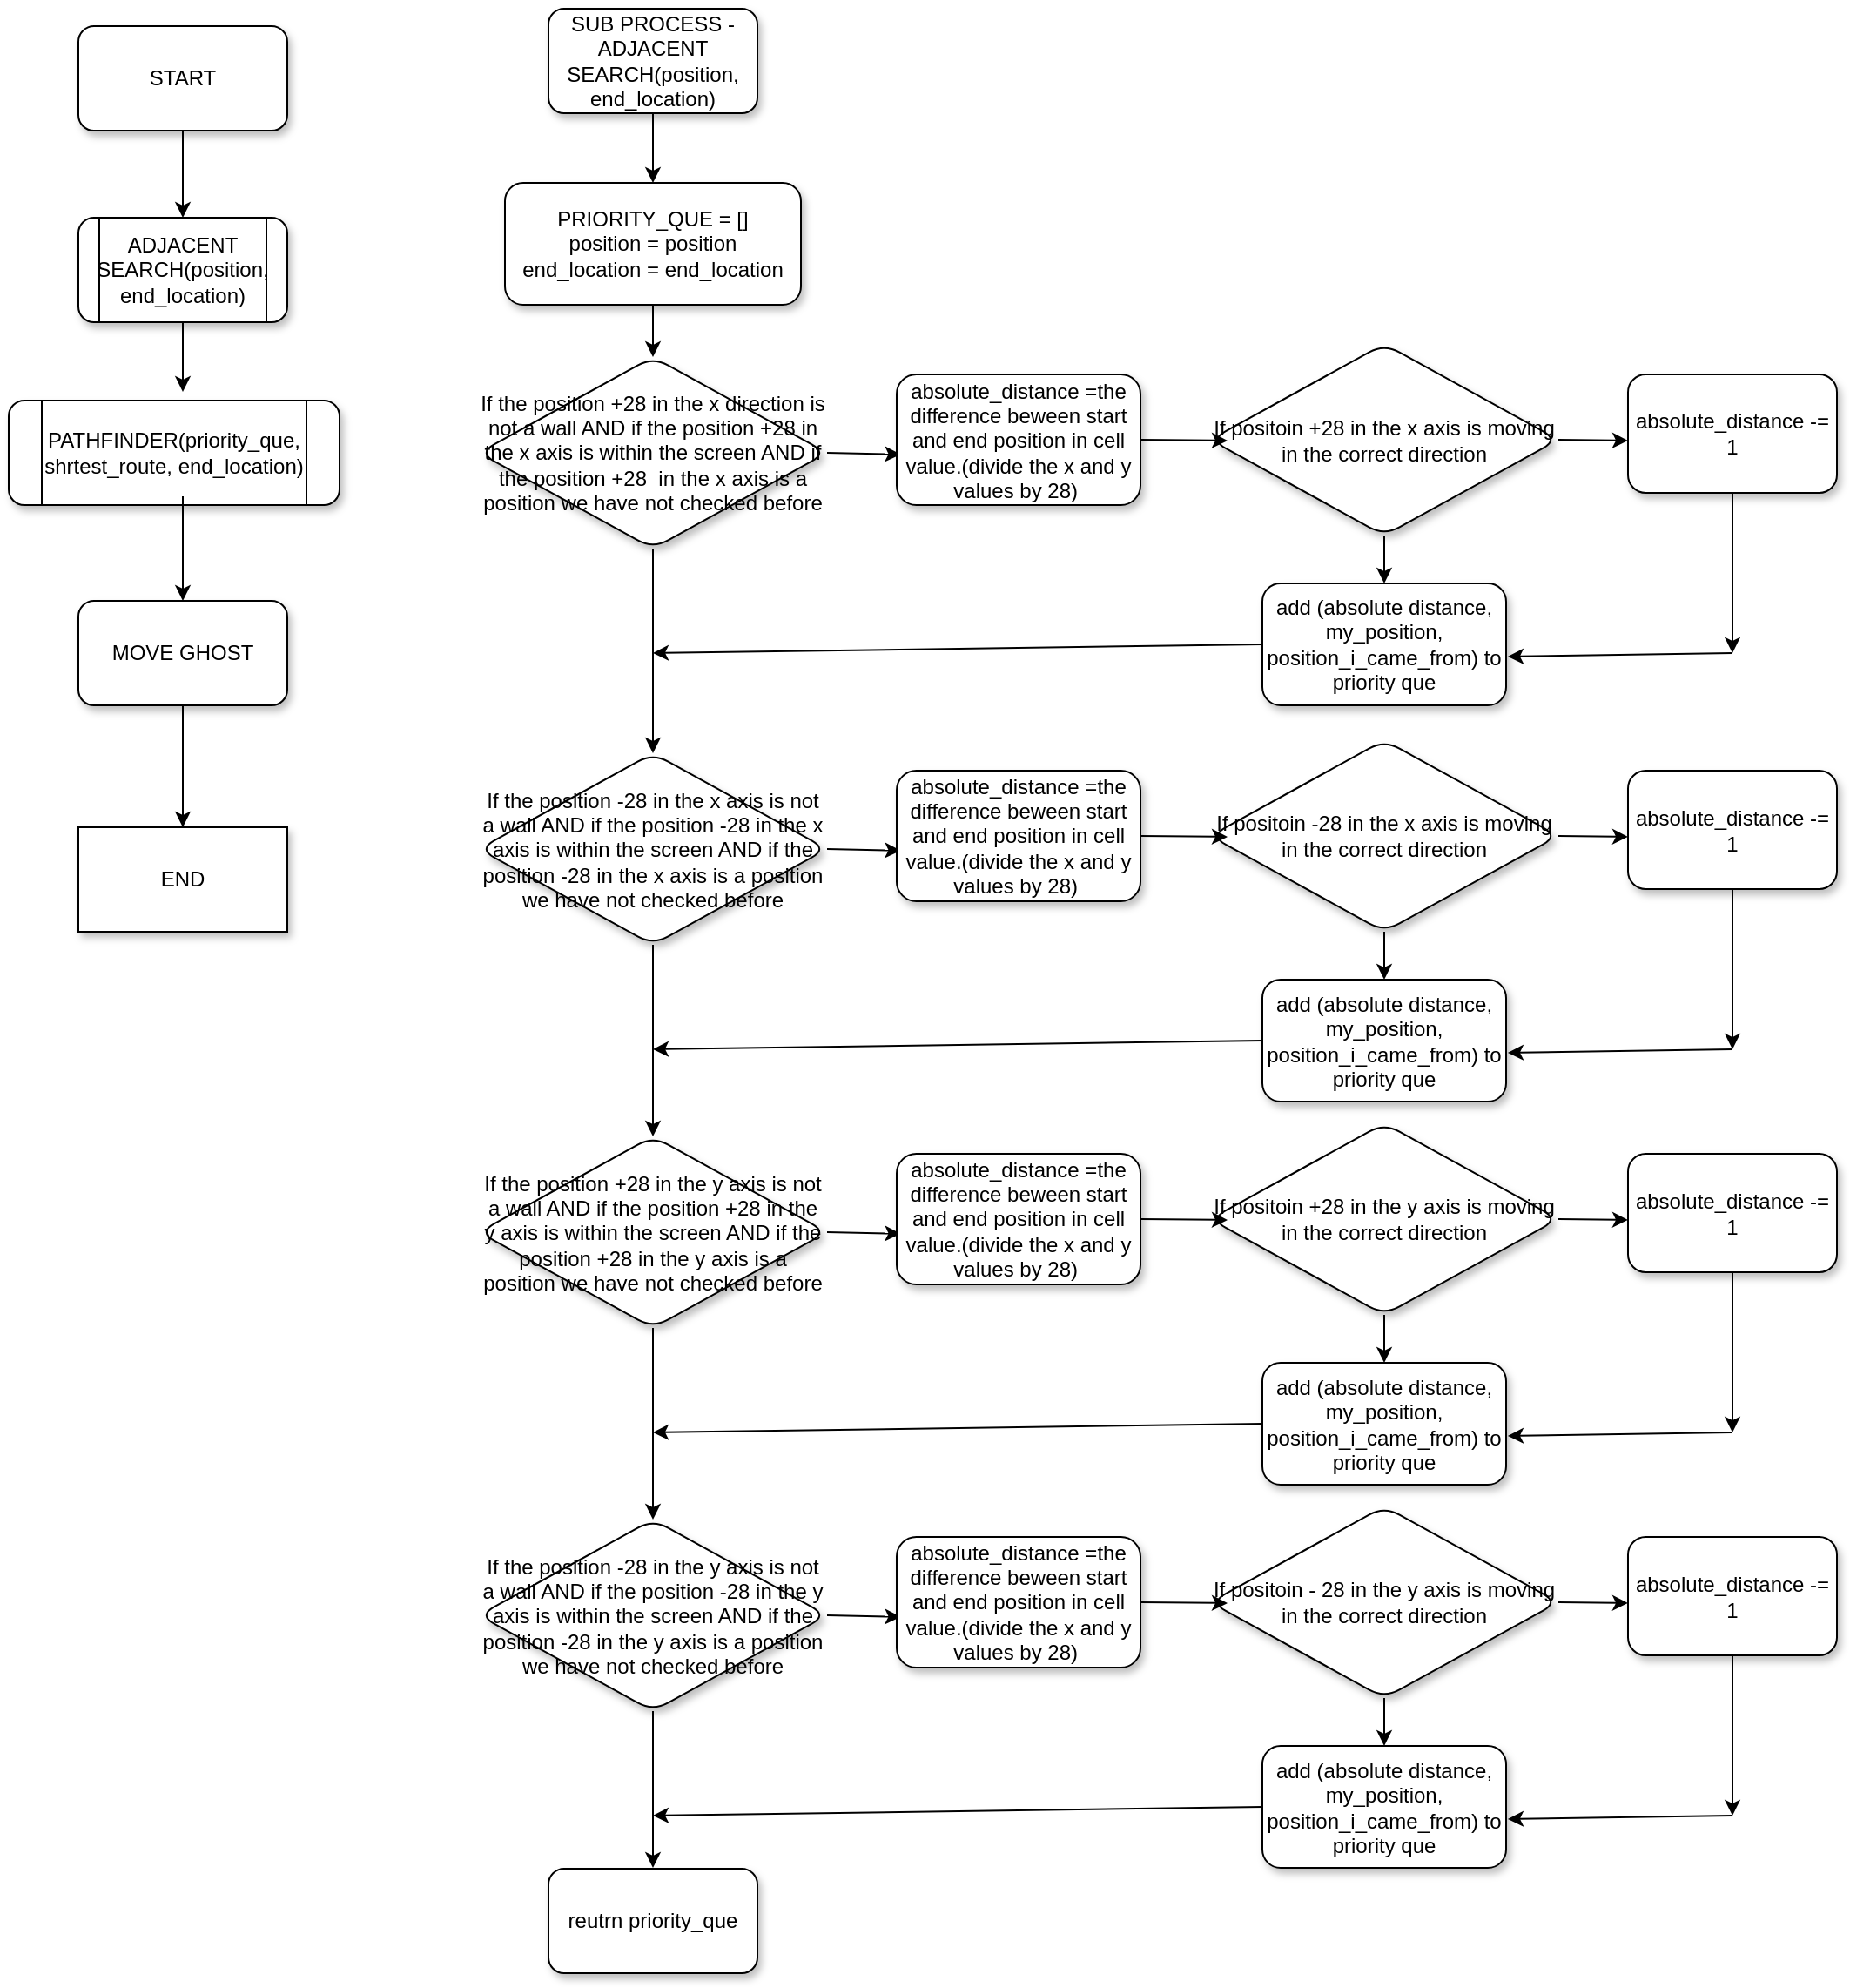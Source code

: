 <mxfile version="14.2.6" type="device" pages="6"><diagram name="Page-1" id="74e2e168-ea6b-b213-b513-2b3c1d86103e"><mxGraphModel dx="782" dy="706" grid="1" gridSize="10" guides="1" tooltips="1" connect="1" arrows="1" fold="1" page="1" pageScale="1" pageWidth="1100" pageHeight="850" background="#ffffff" math="0" shadow="0"><root><mxCell id="0"/><mxCell id="1" parent="0"/><mxCell id="DtIDZmr15biNAu3pEPSt-1" value="START" style="rounded=1;whiteSpace=wrap;html=1;shadow=1;" parent="1" vertex="1"><mxGeometry x="270" y="30" width="120" height="60" as="geometry"/></mxCell><mxCell id="DtIDZmr15biNAu3pEPSt-2" value="" style="endArrow=classic;html=1;exitX=0.5;exitY=1;exitDx=0;exitDy=0;" parent="1" source="DtIDZmr15biNAu3pEPSt-1" edge="1"><mxGeometry width="50" height="50" relative="1" as="geometry"><mxPoint x="550" y="390" as="sourcePoint"/><mxPoint x="330" y="140" as="targetPoint"/></mxGeometry></mxCell><mxCell id="DtIDZmr15biNAu3pEPSt-5" value="ADJACENT SEARCH(position, end_location)" style="shape=process;whiteSpace=wrap;html=1;backgroundOutline=1;rounded=1;shadow=1;" parent="1" vertex="1"><mxGeometry x="270" y="140" width="120" height="60" as="geometry"/></mxCell><mxCell id="DtIDZmr15biNAu3pEPSt-6" value="PATHFINDER(priority_que, shrtest_route, end_location)" style="shape=process;whiteSpace=wrap;html=1;backgroundOutline=1;rounded=1;shadow=1;" parent="1" vertex="1"><mxGeometry x="230" y="245" width="190" height="60" as="geometry"/></mxCell><mxCell id="DtIDZmr15biNAu3pEPSt-8" value="" style="endArrow=classic;html=1;exitX=0.5;exitY=1;exitDx=0;exitDy=0;" parent="1" source="DtIDZmr15biNAu3pEPSt-5" edge="1"><mxGeometry width="50" height="50" relative="1" as="geometry"><mxPoint x="330" y="210" as="sourcePoint"/><mxPoint x="330" y="240" as="targetPoint"/></mxGeometry></mxCell><mxCell id="DtIDZmr15biNAu3pEPSt-11" value="" style="endArrow=classic;html=1;" parent="1" edge="1"><mxGeometry width="50" height="50" relative="1" as="geometry"><mxPoint x="330" y="300" as="sourcePoint"/><mxPoint x="330" y="360" as="targetPoint"/></mxGeometry></mxCell><mxCell id="DtIDZmr15biNAu3pEPSt-14" value="MOVE GHOST" style="rounded=1;whiteSpace=wrap;html=1;shadow=1;" parent="1" vertex="1"><mxGeometry x="270" y="360" width="120" height="60" as="geometry"/></mxCell><mxCell id="DtIDZmr15biNAu3pEPSt-15" value="" style="endArrow=classic;html=1;exitX=0.5;exitY=1;exitDx=0;exitDy=0;entryX=0.5;entryY=0;entryDx=0;entryDy=0;" parent="1" source="DtIDZmr15biNAu3pEPSt-14" target="DtIDZmr15biNAu3pEPSt-16" edge="1"><mxGeometry width="50" height="50" relative="1" as="geometry"><mxPoint x="550" y="370" as="sourcePoint"/><mxPoint x="330" y="600" as="targetPoint"/></mxGeometry></mxCell><mxCell id="DtIDZmr15biNAu3pEPSt-16" value="END" style="rounded=0;whiteSpace=wrap;html=1;shadow=1;" parent="1" vertex="1"><mxGeometry x="270" y="490" width="120" height="60" as="geometry"/></mxCell><mxCell id="DtIDZmr15biNAu3pEPSt-17" value="SUB PROCESS - ADJACENT SEARCH(position, end_location)" style="rounded=1;whiteSpace=wrap;html=1;shadow=1;" parent="1" vertex="1"><mxGeometry x="540" y="20" width="120" height="60" as="geometry"/></mxCell><mxCell id="DtIDZmr15biNAu3pEPSt-18" value="" style="endArrow=classic;html=1;exitX=0.5;exitY=1;exitDx=0;exitDy=0;" parent="1" source="DtIDZmr15biNAu3pEPSt-17" edge="1"><mxGeometry width="50" height="50" relative="1" as="geometry"><mxPoint x="760" y="300" as="sourcePoint"/><mxPoint x="600" y="120" as="targetPoint"/></mxGeometry></mxCell><mxCell id="DtIDZmr15biNAu3pEPSt-19" value="PRIORITY_QUE = []&lt;br&gt;position = position&lt;br&gt;end_location = end_location" style="rounded=1;whiteSpace=wrap;html=1;shadow=1;" parent="1" vertex="1"><mxGeometry x="515" y="120" width="170" height="70" as="geometry"/></mxCell><mxCell id="DtIDZmr15biNAu3pEPSt-20" value="" style="endArrow=classic;html=1;exitX=0.5;exitY=1;exitDx=0;exitDy=0;" parent="1" source="DtIDZmr15biNAu3pEPSt-19" edge="1"><mxGeometry width="50" height="50" relative="1" as="geometry"><mxPoint x="760" y="370" as="sourcePoint"/><mxPoint x="600" y="220" as="targetPoint"/></mxGeometry></mxCell><mxCell id="DtIDZmr15biNAu3pEPSt-22" value="If the position +28 in the x direction is not a wall AND if the position +28 in the x axis is within the screen AND if the position +28&amp;nbsp; in the x axis is a position we have not checked before" style="rhombus;whiteSpace=wrap;html=1;rounded=1;shadow=1;" parent="1" vertex="1"><mxGeometry x="500" y="220" width="200" height="110" as="geometry"/></mxCell><mxCell id="DtIDZmr15biNAu3pEPSt-24" value="" style="endArrow=classic;html=1;exitX=0.5;exitY=1;exitDx=0;exitDy=0;entryX=0.5;entryY=0;entryDx=0;entryDy=0;" parent="1" source="DtIDZmr15biNAu3pEPSt-22" target="DtIDZmr15biNAu3pEPSt-66" edge="1"><mxGeometry width="50" height="50" relative="1" as="geometry"><mxPoint x="570" y="390" as="sourcePoint"/><mxPoint x="600" y="420" as="targetPoint"/></mxGeometry></mxCell><mxCell id="DtIDZmr15biNAu3pEPSt-26" value="" style="endArrow=classic;html=1;exitX=1;exitY=0.5;exitDx=0;exitDy=0;" parent="1" source="DtIDZmr15biNAu3pEPSt-22" edge="1"><mxGeometry width="50" height="50" relative="1" as="geometry"><mxPoint x="710" y="340" as="sourcePoint"/><mxPoint x="742.259" y="275.919" as="targetPoint"/></mxGeometry></mxCell><mxCell id="DtIDZmr15biNAu3pEPSt-28" value="If positoin +28 in the x axis is moving in the correct direction" style="rhombus;whiteSpace=wrap;html=1;rounded=1;shadow=1;" parent="1" vertex="1"><mxGeometry x="920" y="212.5" width="200" height="110" as="geometry"/></mxCell><mxCell id="DtIDZmr15biNAu3pEPSt-30" value="absolute_distance =the difference beween start and end position in cell value.(divide the x and y values by 28)&amp;nbsp;" style="rounded=1;whiteSpace=wrap;html=1;shadow=1;" parent="1" vertex="1"><mxGeometry x="740" y="230" width="140" height="75" as="geometry"/></mxCell><mxCell id="DtIDZmr15biNAu3pEPSt-32" value="" style="endArrow=classic;html=1;exitX=1;exitY=0.5;exitDx=0;exitDy=0;" parent="1" source="DtIDZmr15biNAu3pEPSt-30" edge="1"><mxGeometry width="50" height="50" relative="1" as="geometry"><mxPoint x="880" y="300" as="sourcePoint"/><mxPoint x="930" y="268" as="targetPoint"/></mxGeometry></mxCell><mxCell id="DtIDZmr15biNAu3pEPSt-33" value="add (absolute distance, my_position, position_i_came_from) to priority que" style="rounded=1;whiteSpace=wrap;html=1;shadow=1;" parent="1" vertex="1"><mxGeometry x="950" y="350" width="140" height="70" as="geometry"/></mxCell><mxCell id="DtIDZmr15biNAu3pEPSt-34" value="" style="endArrow=classic;html=1;exitX=0.5;exitY=1;exitDx=0;exitDy=0;entryX=0.5;entryY=0;entryDx=0;entryDy=0;" parent="1" source="DtIDZmr15biNAu3pEPSt-28" target="DtIDZmr15biNAu3pEPSt-33" edge="1"><mxGeometry width="50" height="50" relative="1" as="geometry"><mxPoint x="1000" y="370" as="sourcePoint"/><mxPoint x="1050" y="320" as="targetPoint"/></mxGeometry></mxCell><mxCell id="DtIDZmr15biNAu3pEPSt-35" value="" style="endArrow=classic;html=1;exitX=1;exitY=0.5;exitDx=0;exitDy=0;" parent="1" source="DtIDZmr15biNAu3pEPSt-28" edge="1"><mxGeometry width="50" height="50" relative="1" as="geometry"><mxPoint x="1120" y="280" as="sourcePoint"/><mxPoint x="1160" y="268" as="targetPoint"/></mxGeometry></mxCell><mxCell id="DtIDZmr15biNAu3pEPSt-36" value="absolute_distance -= 1" style="rounded=1;whiteSpace=wrap;html=1;shadow=1;" parent="1" vertex="1"><mxGeometry x="1160" y="230" width="120" height="68" as="geometry"/></mxCell><mxCell id="DtIDZmr15biNAu3pEPSt-37" value="" style="endArrow=classic;html=1;exitX=0.5;exitY=1;exitDx=0;exitDy=0;" parent="1" source="DtIDZmr15biNAu3pEPSt-36" edge="1"><mxGeometry width="50" height="50" relative="1" as="geometry"><mxPoint x="1200" y="350" as="sourcePoint"/><mxPoint x="1220" y="390" as="targetPoint"/></mxGeometry></mxCell><mxCell id="DtIDZmr15biNAu3pEPSt-38" value="" style="endArrow=classic;html=1;entryX=1.007;entryY=0.6;entryDx=0;entryDy=0;entryPerimeter=0;" parent="1" target="DtIDZmr15biNAu3pEPSt-33" edge="1"><mxGeometry width="50" height="50" relative="1" as="geometry"><mxPoint x="1220" y="390" as="sourcePoint"/><mxPoint x="1200" y="370" as="targetPoint"/></mxGeometry></mxCell><mxCell id="DtIDZmr15biNAu3pEPSt-39" value="" style="endArrow=classic;html=1;exitX=0;exitY=0.5;exitDx=0;exitDy=0;" parent="1" source="DtIDZmr15biNAu3pEPSt-33" edge="1"><mxGeometry width="50" height="50" relative="1" as="geometry"><mxPoint x="740" y="410" as="sourcePoint"/><mxPoint x="600" y="390" as="targetPoint"/></mxGeometry></mxCell><mxCell id="DtIDZmr15biNAu3pEPSt-66" value="If the position -28 in the x axis is not a wall AND if the position -28 in the x axis is within the screen AND if the position -28 in the x axis is a position we have not checked before" style="rhombus;whiteSpace=wrap;html=1;rounded=1;shadow=1;" parent="1" vertex="1"><mxGeometry x="500" y="447.5" width="200" height="110" as="geometry"/></mxCell><mxCell id="DtIDZmr15biNAu3pEPSt-67" value="" style="endArrow=classic;html=1;exitX=0.5;exitY=1;exitDx=0;exitDy=0;entryX=0.5;entryY=0;entryDx=0;entryDy=0;" parent="1" source="DtIDZmr15biNAu3pEPSt-66" target="DtIDZmr15biNAu3pEPSt-79" edge="1"><mxGeometry width="50" height="50" relative="1" as="geometry"><mxPoint x="570" y="617.5" as="sourcePoint"/><mxPoint x="600" y="647.5" as="targetPoint"/></mxGeometry></mxCell><mxCell id="DtIDZmr15biNAu3pEPSt-68" value="" style="endArrow=classic;html=1;exitX=1;exitY=0.5;exitDx=0;exitDy=0;" parent="1" source="DtIDZmr15biNAu3pEPSt-66" edge="1"><mxGeometry width="50" height="50" relative="1" as="geometry"><mxPoint x="710" y="567.5" as="sourcePoint"/><mxPoint x="742.259" y="503.419" as="targetPoint"/></mxGeometry></mxCell><mxCell id="DtIDZmr15biNAu3pEPSt-69" value="If positoin -28 in the x axis is moving in the correct direction" style="rhombus;whiteSpace=wrap;html=1;rounded=1;shadow=1;" parent="1" vertex="1"><mxGeometry x="920" y="440" width="200" height="110" as="geometry"/></mxCell><mxCell id="DtIDZmr15biNAu3pEPSt-70" value="absolute_distance =the difference beween start and end position in cell value.(divide the x and y values by 28)&amp;nbsp;" style="rounded=1;whiteSpace=wrap;html=1;shadow=1;" parent="1" vertex="1"><mxGeometry x="740" y="457.5" width="140" height="75" as="geometry"/></mxCell><mxCell id="DtIDZmr15biNAu3pEPSt-71" value="" style="endArrow=classic;html=1;exitX=1;exitY=0.5;exitDx=0;exitDy=0;" parent="1" source="DtIDZmr15biNAu3pEPSt-70" edge="1"><mxGeometry width="50" height="50" relative="1" as="geometry"><mxPoint x="880" y="527.5" as="sourcePoint"/><mxPoint x="930" y="495.5" as="targetPoint"/></mxGeometry></mxCell><mxCell id="DtIDZmr15biNAu3pEPSt-72" value="add (absolute distance, my_position, position_i_came_from) to priority que" style="rounded=1;whiteSpace=wrap;html=1;shadow=1;" parent="1" vertex="1"><mxGeometry x="950" y="577.5" width="140" height="70" as="geometry"/></mxCell><mxCell id="DtIDZmr15biNAu3pEPSt-73" value="" style="endArrow=classic;html=1;exitX=0.5;exitY=1;exitDx=0;exitDy=0;entryX=0.5;entryY=0;entryDx=0;entryDy=0;" parent="1" source="DtIDZmr15biNAu3pEPSt-69" target="DtIDZmr15biNAu3pEPSt-72" edge="1"><mxGeometry width="50" height="50" relative="1" as="geometry"><mxPoint x="1000" y="597.5" as="sourcePoint"/><mxPoint x="1050" y="547.5" as="targetPoint"/></mxGeometry></mxCell><mxCell id="DtIDZmr15biNAu3pEPSt-74" value="" style="endArrow=classic;html=1;exitX=1;exitY=0.5;exitDx=0;exitDy=0;" parent="1" source="DtIDZmr15biNAu3pEPSt-69" edge="1"><mxGeometry width="50" height="50" relative="1" as="geometry"><mxPoint x="1120" y="507.5" as="sourcePoint"/><mxPoint x="1160" y="495.5" as="targetPoint"/></mxGeometry></mxCell><mxCell id="DtIDZmr15biNAu3pEPSt-75" value="absolute_distance -= 1" style="rounded=1;whiteSpace=wrap;html=1;shadow=1;" parent="1" vertex="1"><mxGeometry x="1160" y="457.5" width="120" height="68" as="geometry"/></mxCell><mxCell id="DtIDZmr15biNAu3pEPSt-76" value="" style="endArrow=classic;html=1;exitX=0.5;exitY=1;exitDx=0;exitDy=0;" parent="1" source="DtIDZmr15biNAu3pEPSt-75" edge="1"><mxGeometry width="50" height="50" relative="1" as="geometry"><mxPoint x="1200" y="577.5" as="sourcePoint"/><mxPoint x="1220" y="617.5" as="targetPoint"/></mxGeometry></mxCell><mxCell id="DtIDZmr15biNAu3pEPSt-77" value="" style="endArrow=classic;html=1;entryX=1.007;entryY=0.6;entryDx=0;entryDy=0;entryPerimeter=0;" parent="1" target="DtIDZmr15biNAu3pEPSt-72" edge="1"><mxGeometry width="50" height="50" relative="1" as="geometry"><mxPoint x="1220" y="617.5" as="sourcePoint"/><mxPoint x="1200" y="597.5" as="targetPoint"/></mxGeometry></mxCell><mxCell id="DtIDZmr15biNAu3pEPSt-78" value="" style="endArrow=classic;html=1;exitX=0;exitY=0.5;exitDx=0;exitDy=0;" parent="1" source="DtIDZmr15biNAu3pEPSt-72" edge="1"><mxGeometry width="50" height="50" relative="1" as="geometry"><mxPoint x="740" y="637.5" as="sourcePoint"/><mxPoint x="600" y="617.5" as="targetPoint"/></mxGeometry></mxCell><mxCell id="DtIDZmr15biNAu3pEPSt-79" value="If the position +28 in the y axis is not a wall AND if the position +28 in the y axis is within the screen AND if the position +28 in the y axis is a position we have not checked before" style="rhombus;whiteSpace=wrap;html=1;rounded=1;shadow=1;" parent="1" vertex="1"><mxGeometry x="500" y="667.5" width="200" height="110" as="geometry"/></mxCell><mxCell id="DtIDZmr15biNAu3pEPSt-80" value="" style="endArrow=classic;html=1;exitX=0.5;exitY=1;exitDx=0;exitDy=0;entryX=0.5;entryY=0;entryDx=0;entryDy=0;" parent="1" source="DtIDZmr15biNAu3pEPSt-79" target="DtIDZmr15biNAu3pEPSt-104" edge="1"><mxGeometry width="50" height="50" relative="1" as="geometry"><mxPoint x="570" y="837.5" as="sourcePoint"/><mxPoint x="600" y="867.5" as="targetPoint"/></mxGeometry></mxCell><mxCell id="DtIDZmr15biNAu3pEPSt-81" value="" style="endArrow=classic;html=1;exitX=1;exitY=0.5;exitDx=0;exitDy=0;" parent="1" source="DtIDZmr15biNAu3pEPSt-79" edge="1"><mxGeometry width="50" height="50" relative="1" as="geometry"><mxPoint x="710" y="787.5" as="sourcePoint"/><mxPoint x="742.259" y="723.419" as="targetPoint"/></mxGeometry></mxCell><mxCell id="DtIDZmr15biNAu3pEPSt-82" value="If positoin +28 in the y axis is moving in the correct direction" style="rhombus;whiteSpace=wrap;html=1;rounded=1;shadow=1;" parent="1" vertex="1"><mxGeometry x="920" y="660" width="200" height="110" as="geometry"/></mxCell><mxCell id="DtIDZmr15biNAu3pEPSt-83" value="absolute_distance =the difference beween start and end position in cell value.(divide the x and y values by 28)&amp;nbsp;" style="rounded=1;whiteSpace=wrap;html=1;shadow=1;" parent="1" vertex="1"><mxGeometry x="740" y="677.5" width="140" height="75" as="geometry"/></mxCell><mxCell id="DtIDZmr15biNAu3pEPSt-84" value="" style="endArrow=classic;html=1;exitX=1;exitY=0.5;exitDx=0;exitDy=0;" parent="1" source="DtIDZmr15biNAu3pEPSt-83" edge="1"><mxGeometry width="50" height="50" relative="1" as="geometry"><mxPoint x="880" y="747.5" as="sourcePoint"/><mxPoint x="930" y="715.5" as="targetPoint"/></mxGeometry></mxCell><mxCell id="DtIDZmr15biNAu3pEPSt-85" value="add (absolute distance, my_position, position_i_came_from) to priority que" style="rounded=1;whiteSpace=wrap;html=1;shadow=1;" parent="1" vertex="1"><mxGeometry x="950" y="797.5" width="140" height="70" as="geometry"/></mxCell><mxCell id="DtIDZmr15biNAu3pEPSt-86" value="" style="endArrow=classic;html=1;exitX=0.5;exitY=1;exitDx=0;exitDy=0;entryX=0.5;entryY=0;entryDx=0;entryDy=0;" parent="1" source="DtIDZmr15biNAu3pEPSt-82" target="DtIDZmr15biNAu3pEPSt-85" edge="1"><mxGeometry width="50" height="50" relative="1" as="geometry"><mxPoint x="1000" y="817.5" as="sourcePoint"/><mxPoint x="1050" y="767.5" as="targetPoint"/></mxGeometry></mxCell><mxCell id="DtIDZmr15biNAu3pEPSt-87" value="" style="endArrow=classic;html=1;exitX=1;exitY=0.5;exitDx=0;exitDy=0;" parent="1" source="DtIDZmr15biNAu3pEPSt-82" edge="1"><mxGeometry width="50" height="50" relative="1" as="geometry"><mxPoint x="1120" y="727.5" as="sourcePoint"/><mxPoint x="1160" y="715.5" as="targetPoint"/></mxGeometry></mxCell><mxCell id="DtIDZmr15biNAu3pEPSt-88" value="absolute_distance -= 1" style="rounded=1;whiteSpace=wrap;html=1;shadow=1;" parent="1" vertex="1"><mxGeometry x="1160" y="677.5" width="120" height="68" as="geometry"/></mxCell><mxCell id="DtIDZmr15biNAu3pEPSt-89" value="" style="endArrow=classic;html=1;exitX=0.5;exitY=1;exitDx=0;exitDy=0;" parent="1" source="DtIDZmr15biNAu3pEPSt-88" edge="1"><mxGeometry width="50" height="50" relative="1" as="geometry"><mxPoint x="1200" y="797.5" as="sourcePoint"/><mxPoint x="1220" y="837.5" as="targetPoint"/></mxGeometry></mxCell><mxCell id="DtIDZmr15biNAu3pEPSt-90" value="" style="endArrow=classic;html=1;entryX=1.007;entryY=0.6;entryDx=0;entryDy=0;entryPerimeter=0;" parent="1" target="DtIDZmr15biNAu3pEPSt-85" edge="1"><mxGeometry width="50" height="50" relative="1" as="geometry"><mxPoint x="1220" y="837.5" as="sourcePoint"/><mxPoint x="1200" y="817.5" as="targetPoint"/></mxGeometry></mxCell><mxCell id="DtIDZmr15biNAu3pEPSt-91" value="" style="endArrow=classic;html=1;exitX=0;exitY=0.5;exitDx=0;exitDy=0;" parent="1" source="DtIDZmr15biNAu3pEPSt-85" edge="1"><mxGeometry width="50" height="50" relative="1" as="geometry"><mxPoint x="740" y="857.5" as="sourcePoint"/><mxPoint x="600" y="837.5" as="targetPoint"/></mxGeometry></mxCell><mxCell id="DtIDZmr15biNAu3pEPSt-104" value="If the position -28 in the y axis is not a wall AND if the position -28 in the y axis is within the screen AND if the position -28 in the y axis is a position we have not checked before" style="rhombus;whiteSpace=wrap;html=1;rounded=1;shadow=1;" parent="1" vertex="1"><mxGeometry x="500" y="887.5" width="200" height="110" as="geometry"/></mxCell><mxCell id="DtIDZmr15biNAu3pEPSt-105" value="" style="endArrow=classic;html=1;exitX=0.5;exitY=1;exitDx=0;exitDy=0;" parent="1" source="DtIDZmr15biNAu3pEPSt-104" edge="1"><mxGeometry width="50" height="50" relative="1" as="geometry"><mxPoint x="570" y="1057.5" as="sourcePoint"/><mxPoint x="600" y="1087.5" as="targetPoint"/></mxGeometry></mxCell><mxCell id="DtIDZmr15biNAu3pEPSt-106" value="" style="endArrow=classic;html=1;exitX=1;exitY=0.5;exitDx=0;exitDy=0;" parent="1" source="DtIDZmr15biNAu3pEPSt-104" edge="1"><mxGeometry width="50" height="50" relative="1" as="geometry"><mxPoint x="710" y="1007.5" as="sourcePoint"/><mxPoint x="742.259" y="943.419" as="targetPoint"/></mxGeometry></mxCell><mxCell id="DtIDZmr15biNAu3pEPSt-107" value="If positoin - 28 in the y axis is moving in the correct direction" style="rhombus;whiteSpace=wrap;html=1;rounded=1;shadow=1;" parent="1" vertex="1"><mxGeometry x="920" y="880" width="200" height="110" as="geometry"/></mxCell><mxCell id="DtIDZmr15biNAu3pEPSt-108" value="absolute_distance =the difference beween start and end position in cell value.(divide the x and y values by 28)&amp;nbsp;" style="rounded=1;whiteSpace=wrap;html=1;shadow=1;" parent="1" vertex="1"><mxGeometry x="740" y="897.5" width="140" height="75" as="geometry"/></mxCell><mxCell id="DtIDZmr15biNAu3pEPSt-109" value="" style="endArrow=classic;html=1;exitX=1;exitY=0.5;exitDx=0;exitDy=0;" parent="1" source="DtIDZmr15biNAu3pEPSt-108" edge="1"><mxGeometry width="50" height="50" relative="1" as="geometry"><mxPoint x="880" y="967.5" as="sourcePoint"/><mxPoint x="930" y="935.5" as="targetPoint"/></mxGeometry></mxCell><mxCell id="DtIDZmr15biNAu3pEPSt-110" value="add (absolute distance, my_position, position_i_came_from) to priority que" style="rounded=1;whiteSpace=wrap;html=1;shadow=1;" parent="1" vertex="1"><mxGeometry x="950" y="1017.5" width="140" height="70" as="geometry"/></mxCell><mxCell id="DtIDZmr15biNAu3pEPSt-111" value="" style="endArrow=classic;html=1;exitX=0.5;exitY=1;exitDx=0;exitDy=0;entryX=0.5;entryY=0;entryDx=0;entryDy=0;" parent="1" source="DtIDZmr15biNAu3pEPSt-107" target="DtIDZmr15biNAu3pEPSt-110" edge="1"><mxGeometry width="50" height="50" relative="1" as="geometry"><mxPoint x="1000" y="1037.5" as="sourcePoint"/><mxPoint x="1050" y="987.5" as="targetPoint"/></mxGeometry></mxCell><mxCell id="DtIDZmr15biNAu3pEPSt-112" value="" style="endArrow=classic;html=1;exitX=1;exitY=0.5;exitDx=0;exitDy=0;" parent="1" source="DtIDZmr15biNAu3pEPSt-107" edge="1"><mxGeometry width="50" height="50" relative="1" as="geometry"><mxPoint x="1120" y="947.5" as="sourcePoint"/><mxPoint x="1160" y="935.5" as="targetPoint"/></mxGeometry></mxCell><mxCell id="DtIDZmr15biNAu3pEPSt-113" value="absolute_distance -= 1" style="rounded=1;whiteSpace=wrap;html=1;shadow=1;" parent="1" vertex="1"><mxGeometry x="1160" y="897.5" width="120" height="68" as="geometry"/></mxCell><mxCell id="DtIDZmr15biNAu3pEPSt-114" value="" style="endArrow=classic;html=1;exitX=0.5;exitY=1;exitDx=0;exitDy=0;" parent="1" source="DtIDZmr15biNAu3pEPSt-113" edge="1"><mxGeometry width="50" height="50" relative="1" as="geometry"><mxPoint x="1200" y="1017.5" as="sourcePoint"/><mxPoint x="1220" y="1057.5" as="targetPoint"/></mxGeometry></mxCell><mxCell id="DtIDZmr15biNAu3pEPSt-115" value="" style="endArrow=classic;html=1;entryX=1.007;entryY=0.6;entryDx=0;entryDy=0;entryPerimeter=0;" parent="1" target="DtIDZmr15biNAu3pEPSt-110" edge="1"><mxGeometry width="50" height="50" relative="1" as="geometry"><mxPoint x="1220" y="1057.5" as="sourcePoint"/><mxPoint x="1200" y="1037.5" as="targetPoint"/></mxGeometry></mxCell><mxCell id="DtIDZmr15biNAu3pEPSt-116" value="" style="endArrow=classic;html=1;exitX=0;exitY=0.5;exitDx=0;exitDy=0;" parent="1" source="DtIDZmr15biNAu3pEPSt-110" edge="1"><mxGeometry width="50" height="50" relative="1" as="geometry"><mxPoint x="740" y="1077.5" as="sourcePoint"/><mxPoint x="600" y="1057.5" as="targetPoint"/></mxGeometry></mxCell><mxCell id="DtIDZmr15biNAu3pEPSt-117" value="reutrn priority_que" style="rounded=1;whiteSpace=wrap;html=1;shadow=1;" parent="1" vertex="1"><mxGeometry x="540" y="1088" width="120" height="60" as="geometry"/></mxCell></root></mxGraphModel></diagram><diagram id="oVNfq3W3X5i0yuUBB2Eg" name="Page-2"><mxGraphModel dx="1609" dy="706" grid="1" gridSize="10" guides="1" tooltips="1" connect="1" arrows="1" fold="1" page="1" pageScale="1" pageWidth="827" pageHeight="1169" math="0" shadow="0"><root><mxCell id="J7JBmnyesRYfZNs60HyJ-0"/><mxCell id="J7JBmnyesRYfZNs60HyJ-1" parent="J7JBmnyesRYfZNs60HyJ-0"/><mxCell id="J7JBmnyesRYfZNs60HyJ-2" value="SUB PROCESS -PATHFINDER" style="rounded=1;whiteSpace=wrap;html=1;shadow=1;" parent="J7JBmnyesRYfZNs60HyJ-1" vertex="1"><mxGeometry x="-730" y="40" width="120" height="60" as="geometry"/></mxCell><mxCell id="hjj65Geo3lzKXeySpucM-1" value="" style="endArrow=classic;html=1;exitX=0.5;exitY=1;exitDx=0;exitDy=0;entryX=0.5;entryY=0;entryDx=0;entryDy=0;" parent="J7JBmnyesRYfZNs60HyJ-1" source="J7JBmnyesRYfZNs60HyJ-2" edge="1"><mxGeometry width="50" height="50" relative="1" as="geometry"><mxPoint x="-690" y="150" as="sourcePoint"/><mxPoint x="-670" y="140" as="targetPoint"/></mxGeometry></mxCell><mxCell id="hjj65Geo3lzKXeySpucM-2" value="route_one_queue = last value in priority_queue&lt;br&gt;route_two_queue = second last value in priority_queue" style="rounded=1;whiteSpace=wrap;html=1;shadow=1;" parent="J7JBmnyesRYfZNs60HyJ-1" vertex="1"><mxGeometry x="-800" y="140" width="260" height="60" as="geometry"/></mxCell><mxCell id="hjj65Geo3lzKXeySpucM-3" value="" style="endArrow=classic;html=1;exitX=0.5;exitY=1;exitDx=0;exitDy=0;" parent="J7JBmnyesRYfZNs60HyJ-1" source="hjj65Geo3lzKXeySpucM-2" edge="1"><mxGeometry width="50" height="50" relative="1" as="geometry"><mxPoint x="-700" y="280" as="sourcePoint"/><mxPoint x="-670" y="240" as="targetPoint"/></mxGeometry></mxCell><mxCell id="hjj65Geo3lzKXeySpucM-4" value="While TRUE" style="rhombus;whiteSpace=wrap;html=1;rounded=1;shadow=1;" parent="J7JBmnyesRYfZNs60HyJ-1" vertex="1"><mxGeometry x="-735" y="240" width="130" height="110" as="geometry"/></mxCell><mxCell id="hjj65Geo3lzKXeySpucM-5" value="" style="endArrow=classic;html=1;exitX=0.5;exitY=1;exitDx=0;exitDy=0;" parent="J7JBmnyesRYfZNs60HyJ-1" source="hjj65Geo3lzKXeySpucM-4" edge="1"><mxGeometry width="50" height="50" relative="1" as="geometry"><mxPoint x="-680" y="410" as="sourcePoint"/><mxPoint x="-670" y="400" as="targetPoint"/></mxGeometry></mxCell><mxCell id="hjj65Geo3lzKXeySpucM-8" value="" style="edgeStyle=orthogonalEdgeStyle;rounded=0;orthogonalLoop=1;jettySize=auto;html=1;" parent="J7JBmnyesRYfZNs60HyJ-1" source="hjj65Geo3lzKXeySpucM-6" edge="1"><mxGeometry relative="1" as="geometry"><mxPoint x="-670" y="550" as="targetPoint"/></mxGeometry></mxCell><mxCell id="hjj65Geo3lzKXeySpucM-6" value="Is the last value in route_one_queue or route_two_queue equal to the end position" style="rhombus;whiteSpace=wrap;html=1;rounded=1;shadow=1;" parent="J7JBmnyesRYfZNs60HyJ-1" vertex="1"><mxGeometry x="-760" y="400" width="180" height="120" as="geometry"/></mxCell><mxCell id="QEU5uhmCQ_2MiW8eTIIN-0" value="route_one_queue = node_check(route_one_queue, end_location)" style="shape=process;whiteSpace=wrap;html=1;backgroundOutline=1;rounded=1;shadow=1;" parent="J7JBmnyesRYfZNs60HyJ-1" vertex="1"><mxGeometry x="-780" y="550" width="210" height="60" as="geometry"/></mxCell><mxCell id="QEU5uhmCQ_2MiW8eTIIN-4" style="edgeStyle=orthogonalEdgeStyle;rounded=0;orthogonalLoop=1;jettySize=auto;html=1;entryX=0.5;entryY=0;entryDx=0;entryDy=0;" parent="J7JBmnyesRYfZNs60HyJ-1" source="QEU5uhmCQ_2MiW8eTIIN-1" target="QEU5uhmCQ_2MiW8eTIIN-3" edge="1"><mxGeometry relative="1" as="geometry"/></mxCell><mxCell id="QEU5uhmCQ_2MiW8eTIIN-1" value="route_two_queue = node_check(route_two_queue, end_location)" style="shape=process;whiteSpace=wrap;html=1;backgroundOutline=1;rounded=1;shadow=1;" parent="J7JBmnyesRYfZNs60HyJ-1" vertex="1"><mxGeometry x="-780" y="630" width="210" height="60" as="geometry"/></mxCell><mxCell id="QEU5uhmCQ_2MiW8eTIIN-2" value="" style="endArrow=classic;html=1;exitX=0.5;exitY=1;exitDx=0;exitDy=0;entryX=0.5;entryY=0;entryDx=0;entryDy=0;" parent="J7JBmnyesRYfZNs60HyJ-1" source="QEU5uhmCQ_2MiW8eTIIN-0" target="QEU5uhmCQ_2MiW8eTIIN-1" edge="1"><mxGeometry width="50" height="50" relative="1" as="geometry"><mxPoint x="-680" y="650" as="sourcePoint"/><mxPoint x="-630" y="600" as="targetPoint"/></mxGeometry></mxCell><mxCell id="QEU5uhmCQ_2MiW8eTIIN-3" value="" style="rhombus;whiteSpace=wrap;html=1;rounded=1;shadow=1;" parent="J7JBmnyesRYfZNs60HyJ-1" vertex="1"><mxGeometry x="-777.5" y="730" width="205" height="130" as="geometry"/></mxCell></root></mxGraphModel></diagram><diagram name="Page-1" id="gzgtGozXoCAQEYDaGgRM"><mxGraphModel dx="782" dy="706" grid="1" gridSize="10" guides="1" tooltips="1" connect="1" arrows="1" fold="1" page="1" pageScale="1" pageWidth="827" pageHeight="1169" math="0" shadow="0"><root><mxCell id="WIyWlLk6GJQsqaUBKTNV-0"/><mxCell id="WIyWlLk6GJQsqaUBKTNV-1" parent="WIyWlLk6GJQsqaUBKTNV-0"/><mxCell id="aMv7ESo2DZoLIsxvoB6R-0" value="Start" style="rounded=1;whiteSpace=wrap;html=1;" parent="WIyWlLk6GJQsqaUBKTNV-1" vertex="1"><mxGeometry x="40" y="20" width="120" height="60" as="geometry"/></mxCell><mxCell id="aMv7ESo2DZoLIsxvoB6R-1" value="" style="endArrow=classic;html=1;exitX=0.5;exitY=1;exitDx=0;exitDy=0;" parent="WIyWlLk6GJQsqaUBKTNV-1" source="aMv7ESo2DZoLIsxvoB6R-0" target="aMv7ESo2DZoLIsxvoB6R-2" edge="1"><mxGeometry width="50" height="50" relative="1" as="geometry"><mxPoint x="240" y="290" as="sourcePoint"/><mxPoint x="100" y="120" as="targetPoint"/></mxGeometry></mxCell><mxCell id="aMv7ESo2DZoLIsxvoB6R-4" style="edgeStyle=orthogonalEdgeStyle;rounded=0;orthogonalLoop=1;jettySize=auto;html=1;exitX=0.5;exitY=1;exitDx=0;exitDy=0;" parent="WIyWlLk6GJQsqaUBKTNV-1" source="aMv7ESo2DZoLIsxvoB6R-2" target="aMv7ESo2DZoLIsxvoB6R-6" edge="1"><mxGeometry relative="1" as="geometry"><mxPoint x="100" y="320" as="targetPoint"/></mxGeometry></mxCell><mxCell id="aMv7ESo2DZoLIsxvoB6R-19" style="edgeStyle=orthogonalEdgeStyle;rounded=0;orthogonalLoop=1;jettySize=auto;html=1;exitX=1;exitY=0.5;exitDx=0;exitDy=0;" parent="WIyWlLk6GJQsqaUBKTNV-1" source="aMv7ESo2DZoLIsxvoB6R-2" edge="1"><mxGeometry relative="1" as="geometry"><mxPoint x="270" y="194.824" as="targetPoint"/></mxGeometry></mxCell><mxCell id="aMv7ESo2DZoLIsxvoB6R-2" value="Is the this cell == end cell ?" style="rhombus;whiteSpace=wrap;html=1;" parent="WIyWlLk6GJQsqaUBKTNV-1" vertex="1"><mxGeometry x="20" y="120" width="160" height="150" as="geometry"/></mxCell><mxCell id="aMv7ESo2DZoLIsxvoB6R-8" style="edgeStyle=orthogonalEdgeStyle;rounded=0;orthogonalLoop=1;jettySize=auto;html=1;entryX=0.5;entryY=0;entryDx=0;entryDy=0;" parent="WIyWlLk6GJQsqaUBKTNV-1" source="aMv7ESo2DZoLIsxvoB6R-6" target="aMv7ESo2DZoLIsxvoB6R-7" edge="1"><mxGeometry relative="1" as="geometry"/></mxCell><mxCell id="aMv7ESo2DZoLIsxvoB6R-6" value="adjacent_search" style="shape=process;whiteSpace=wrap;html=1;backgroundOutline=1;" parent="WIyWlLk6GJQsqaUBKTNV-1" vertex="1"><mxGeometry x="40" y="320.0" width="120" height="60" as="geometry"/></mxCell><mxCell id="aMv7ESo2DZoLIsxvoB6R-10" style="edgeStyle=orthogonalEdgeStyle;rounded=0;orthogonalLoop=1;jettySize=auto;html=1;exitX=0.5;exitY=1;exitDx=0;exitDy=0;entryX=0.5;entryY=0;entryDx=0;entryDy=0;" parent="WIyWlLk6GJQsqaUBKTNV-1" source="aMv7ESo2DZoLIsxvoB6R-7" edge="1"><mxGeometry relative="1" as="geometry"><mxPoint x="100" y="525" as="targetPoint"/></mxGeometry></mxCell><mxCell id="aMv7ESo2DZoLIsxvoB6R-7" value="Append all the positions returned to priority queue and sort queue" style="rounded=0;whiteSpace=wrap;html=1;" parent="WIyWlLk6GJQsqaUBKTNV-1" vertex="1"><mxGeometry x="40" y="420" width="120" height="60" as="geometry"/></mxCell><mxCell id="aMv7ESo2DZoLIsxvoB6R-12" style="edgeStyle=orthogonalEdgeStyle;rounded=0;orthogonalLoop=1;jettySize=auto;html=1;exitX=0.5;exitY=1;exitDx=0;exitDy=0;" parent="WIyWlLk6GJQsqaUBKTNV-1" source="aMv7ESo2DZoLIsxvoB6R-11" edge="1"><mxGeometry relative="1" as="geometry"><mxPoint x="99.667" y="760" as="targetPoint"/></mxGeometry></mxCell><mxCell id="aMv7ESo2DZoLIsxvoB6R-16" style="edgeStyle=orthogonalEdgeStyle;rounded=0;orthogonalLoop=1;jettySize=auto;html=1;exitX=1;exitY=0.5;exitDx=0;exitDy=0;" parent="WIyWlLk6GJQsqaUBKTNV-1" source="aMv7ESo2DZoLIsxvoB6R-11" edge="1"><mxGeometry relative="1" as="geometry"><mxPoint x="230" y="605.412" as="targetPoint"/></mxGeometry></mxCell><mxCell id="aMv7ESo2DZoLIsxvoB6R-11" value="Is this cell already in priority queue ?" style="rhombus;whiteSpace=wrap;html=1;" parent="WIyWlLk6GJQsqaUBKTNV-1" vertex="1"><mxGeometry x="20" y="520" width="160" height="170" as="geometry"/></mxCell><mxCell id="aMv7ESo2DZoLIsxvoB6R-15" style="edgeStyle=orthogonalEdgeStyle;rounded=0;orthogonalLoop=1;jettySize=auto;html=1;exitX=0.5;exitY=1;exitDx=0;exitDy=0;" parent="WIyWlLk6GJQsqaUBKTNV-1" source="aMv7ESo2DZoLIsxvoB6R-13" target="aMv7ESo2DZoLIsxvoB6R-14" edge="1"><mxGeometry relative="1" as="geometry"/></mxCell><mxCell id="aMv7ESo2DZoLIsxvoB6R-13" value="Add this position to visited list" style="rounded=0;whiteSpace=wrap;html=1;" parent="WIyWlLk6GJQsqaUBKTNV-1" vertex="1"><mxGeometry x="40" y="760" width="120" height="60" as="geometry"/></mxCell><mxCell id="aMv7ESo2DZoLIsxvoB6R-27" style="edgeStyle=orthogonalEdgeStyle;rounded=0;orthogonalLoop=1;jettySize=auto;html=1;" parent="WIyWlLk6GJQsqaUBKTNV-1" source="aMv7ESo2DZoLIsxvoB6R-14" edge="1"><mxGeometry relative="1" as="geometry"><mxPoint x="630" y="90" as="targetPoint"/><Array as="points"><mxPoint x="630" y="900"/></Array></mxGeometry></mxCell><mxCell id="aMv7ESo2DZoLIsxvoB6R-14" value="cell = priority_queue[-1]" style="rounded=0;whiteSpace=wrap;html=1;" parent="WIyWlLk6GJQsqaUBKTNV-1" vertex="1"><mxGeometry x="40" y="870" width="120" height="60" as="geometry"/></mxCell><mxCell id="aMv7ESo2DZoLIsxvoB6R-18" style="edgeStyle=orthogonalEdgeStyle;rounded=0;orthogonalLoop=1;jettySize=auto;html=1;exitX=0.5;exitY=1;exitDx=0;exitDy=0;entryX=0.5;entryY=0;entryDx=0;entryDy=0;" parent="WIyWlLk6GJQsqaUBKTNV-1" source="aMv7ESo2DZoLIsxvoB6R-17" target="aMv7ESo2DZoLIsxvoB6R-13" edge="1"><mxGeometry relative="1" as="geometry"><mxPoint x="100" y="750.0" as="targetPoint"/></mxGeometry></mxCell><mxCell id="aMv7ESo2DZoLIsxvoB6R-17" value="Remove this position from the priority queue" style="rounded=0;whiteSpace=wrap;html=1;" parent="WIyWlLk6GJQsqaUBKTNV-1" vertex="1"><mxGeometry x="230" y="575" width="120" height="60" as="geometry"/></mxCell><mxCell id="aMv7ESo2DZoLIsxvoB6R-25" style="edgeStyle=orthogonalEdgeStyle;rounded=0;orthogonalLoop=1;jettySize=auto;html=1;exitX=1;exitY=0.5;exitDx=0;exitDy=0;" parent="WIyWlLk6GJQsqaUBKTNV-1" source="aMv7ESo2DZoLIsxvoB6R-20" edge="1"><mxGeometry relative="1" as="geometry"><mxPoint x="480" y="194.824" as="targetPoint"/></mxGeometry></mxCell><mxCell id="JgKpJ3u8rWx6LigCiEFS-8" style="edgeStyle=orthogonalEdgeStyle;rounded=0;orthogonalLoop=1;jettySize=auto;html=1;exitX=0.5;exitY=1;exitDx=0;exitDy=0;entryX=0.5;entryY=0;entryDx=0;entryDy=0;" parent="WIyWlLk6GJQsqaUBKTNV-1" source="aMv7ESo2DZoLIsxvoB6R-20" target="aMv7ESo2DZoLIsxvoB6R-24" edge="1"><mxGeometry relative="1" as="geometry"/></mxCell><mxCell id="aMv7ESo2DZoLIsxvoB6R-20" value="Is the length of priority queue == 0 ?" style="rhombus;whiteSpace=wrap;html=1;" parent="WIyWlLk6GJQsqaUBKTNV-1" vertex="1"><mxGeometry x="260" y="120" width="160" height="150" as="geometry"/></mxCell><mxCell id="JgKpJ3u8rWx6LigCiEFS-7" style="edgeStyle=orthogonalEdgeStyle;rounded=0;orthogonalLoop=1;jettySize=auto;html=1;exitX=0.5;exitY=0;exitDx=0;exitDy=0;" parent="WIyWlLk6GJQsqaUBKTNV-1" source="aMv7ESo2DZoLIsxvoB6R-24" edge="1"><mxGeometry relative="1" as="geometry"><mxPoint x="344" y="330" as="targetPoint"/></mxGeometry></mxCell><mxCell id="aMv7ESo2DZoLIsxvoB6R-24" value="for each position in priority queue append each position into visited" style="rounded=0;whiteSpace=wrap;html=1;" parent="WIyWlLk6GJQsqaUBKTNV-1" vertex="1"><mxGeometry x="270" y="330" width="140" height="60" as="geometry"/></mxCell><mxCell id="aMv7ESo2DZoLIsxvoB6R-26" value="Add this position into visited" style="rounded=0;whiteSpace=wrap;html=1;" parent="WIyWlLk6GJQsqaUBKTNV-1" vertex="1"><mxGeometry x="480" y="170" width="120" height="60" as="geometry"/></mxCell><mxCell id="aMv7ESo2DZoLIsxvoB6R-28" value="" style="endArrow=classic;html=1;" parent="WIyWlLk6GJQsqaUBKTNV-1" edge="1"><mxGeometry width="50" height="50" relative="1" as="geometry"><mxPoint x="630" y="90" as="sourcePoint"/><mxPoint x="100" y="90" as="targetPoint"/></mxGeometry></mxCell><mxCell id="JgKpJ3u8rWx6LigCiEFS-0" value="YES" style="text;html=1;strokeColor=none;fillColor=none;align=center;verticalAlign=middle;whiteSpace=wrap;rounded=0;" parent="WIyWlLk6GJQsqaUBKTNV-1" vertex="1"><mxGeometry x="200" y="170" width="40" height="20" as="geometry"/></mxCell><mxCell id="JgKpJ3u8rWx6LigCiEFS-1" value="NO" style="text;html=1;strokeColor=none;fillColor=none;align=center;verticalAlign=middle;whiteSpace=wrap;rounded=0;" parent="WIyWlLk6GJQsqaUBKTNV-1" vertex="1"><mxGeometry x="100" y="280" width="40" height="20" as="geometry"/></mxCell><mxCell id="JgKpJ3u8rWx6LigCiEFS-11" value="YES" style="text;html=1;strokeColor=none;fillColor=none;align=center;verticalAlign=middle;whiteSpace=wrap;rounded=0;" parent="WIyWlLk6GJQsqaUBKTNV-1" vertex="1"><mxGeometry x="180" y="575" width="40" height="20" as="geometry"/></mxCell><mxCell id="JgKpJ3u8rWx6LigCiEFS-12" value="NO" style="text;html=1;strokeColor=none;fillColor=none;align=center;verticalAlign=middle;whiteSpace=wrap;rounded=0;" parent="WIyWlLk6GJQsqaUBKTNV-1" vertex="1"><mxGeometry x="50" y="700" width="40" height="20" as="geometry"/></mxCell></root></mxGraphModel></diagram><diagram name="Page-2" id="6thFJM1r3ksIP3iLBfAx"><mxGraphModel dx="652" dy="588" grid="1" gridSize="10" guides="1" tooltips="1" connect="1" arrows="1" fold="1" page="1" pageScale="1" pageWidth="827" pageHeight="1169" math="0" shadow="0"><root><mxCell id="JM9TeYutsOwCxCQohGPa-0"/><mxCell id="JM9TeYutsOwCxCQohGPa-1" parent="JM9TeYutsOwCxCQohGPa-0"/><mxCell id="JM9TeYutsOwCxCQohGPa-8" style="edgeStyle=orthogonalEdgeStyle;rounded=0;orthogonalLoop=1;jettySize=auto;html=1;entryX=0.5;entryY=0;entryDx=0;entryDy=0;" parent="JM9TeYutsOwCxCQohGPa-1" source="JM9TeYutsOwCxCQohGPa-2" target="JM9TeYutsOwCxCQohGPa-4" edge="1"><mxGeometry relative="1" as="geometry"/></mxCell><mxCell id="JM9TeYutsOwCxCQohGPa-2" value="Sub process adjacent_search" style="rounded=0;whiteSpace=wrap;html=1;" parent="JM9TeYutsOwCxCQohGPa-1" vertex="1"><mxGeometry x="82.5" y="10" width="120" height="60" as="geometry"/></mxCell><mxCell id="JM9TeYutsOwCxCQohGPa-9" style="edgeStyle=orthogonalEdgeStyle;rounded=0;orthogonalLoop=1;jettySize=auto;html=1;exitX=0.5;exitY=1;exitDx=0;exitDy=0;entryX=0.5;entryY=0;entryDx=0;entryDy=0;" parent="JM9TeYutsOwCxCQohGPa-1" source="JM9TeYutsOwCxCQohGPa-4" target="JM9TeYutsOwCxCQohGPa-6" edge="1"><mxGeometry relative="1" as="geometry"/></mxCell><mxCell id="JM9TeYutsOwCxCQohGPa-4" value="priority _queue = [ ]" style="rounded=0;whiteSpace=wrap;html=1;" parent="JM9TeYutsOwCxCQohGPa-1" vertex="1"><mxGeometry x="82.5" y="80" width="120" height="60" as="geometry"/></mxCell><mxCell id="kPWb4RdMe0mmO3BDA0UT-0" style="edgeStyle=orthogonalEdgeStyle;rounded=0;orthogonalLoop=1;jettySize=auto;html=1;" parent="JM9TeYutsOwCxCQohGPa-1" source="JM9TeYutsOwCxCQohGPa-6" edge="1"><mxGeometry relative="1" as="geometry"><mxPoint x="143" y="310" as="targetPoint"/></mxGeometry></mxCell><mxCell id="kPWb4RdMe0mmO3BDA0UT-6" style="edgeStyle=orthogonalEdgeStyle;rounded=0;orthogonalLoop=1;jettySize=auto;html=1;" parent="JM9TeYutsOwCxCQohGPa-1" source="JM9TeYutsOwCxCQohGPa-6" edge="1"><mxGeometry relative="1" as="geometry"><mxPoint x="130" y="620" as="targetPoint"/><Array as="points"><mxPoint x="360" y="220"/><mxPoint x="360" y="620"/></Array></mxGeometry></mxCell><mxCell id="JM9TeYutsOwCxCQohGPa-6" value="Is the cell to my right not a wall and within the screen width and isnt the cell that i just came from and one i havent visited before ?&amp;nbsp;&amp;nbsp;" style="rhombus;whiteSpace=wrap;html=1;" parent="JM9TeYutsOwCxCQohGPa-1" vertex="1"><mxGeometry x="45" y="150" width="195" height="140" as="geometry"/></mxCell><mxCell id="f7GRXV-BET1N8mWuJcVS-9" style="edgeStyle=orthogonalEdgeStyle;rounded=0;orthogonalLoop=1;jettySize=auto;html=1;entryX=0.5;entryY=0;entryDx=0;entryDy=0;" parent="JM9TeYutsOwCxCQohGPa-1" source="kPWb4RdMe0mmO3BDA0UT-1" target="kPWb4RdMe0mmO3BDA0UT-3" edge="1"><mxGeometry relative="1" as="geometry"/></mxCell><mxCell id="kPWb4RdMe0mmO3BDA0UT-1" value="Add (absolute_distance, my_position, cell_pos) to priority queue&amp;nbsp;" style="rounded=0;whiteSpace=wrap;html=1;" parent="JM9TeYutsOwCxCQohGPa-1" vertex="1"><mxGeometry x="62.5" y="530" width="140" height="70" as="geometry"/></mxCell><mxCell id="kPWb4RdMe0mmO3BDA0UT-3" value="Is the cell to my left not a wall and within the screen width and isnt the cell that i just came from and one i havent visited before ?&amp;nbsp;&amp;nbsp;" style="rhombus;whiteSpace=wrap;html=1;" parent="JM9TeYutsOwCxCQohGPa-1" vertex="1"><mxGeometry x="57.5" y="650" width="155" height="140" as="geometry"/></mxCell><mxCell id="kPWb4RdMe0mmO3BDA0UT-8" value="NO" style="text;html=1;strokeColor=none;fillColor=none;align=center;verticalAlign=middle;whiteSpace=wrap;rounded=0;" parent="JM9TeYutsOwCxCQohGPa-1" vertex="1"><mxGeometry x="260" y="200" width="40" height="20" as="geometry"/></mxCell><mxCell id="kPWb4RdMe0mmO3BDA0UT-9" value="YES" style="text;html=1;strokeColor=none;fillColor=none;align=center;verticalAlign=middle;whiteSpace=wrap;rounded=0;" parent="JM9TeYutsOwCxCQohGPa-1" vertex="1"><mxGeometry x="195" y="450" width="40" height="20" as="geometry"/></mxCell><mxCell id="kPWb4RdMe0mmO3BDA0UT-13" value="Is the cell to my below me not a wall and within the screen width and isnt the cell that i just came from and one i havent visited before ?&amp;nbsp;&amp;nbsp;" style="rhombus;whiteSpace=wrap;html=1;" parent="JM9TeYutsOwCxCQohGPa-1" vertex="1"><mxGeometry x="47.5" y="1140" width="157.5" height="110" as="geometry"/></mxCell><mxCell id="kPWb4RdMe0mmO3BDA0UT-29" style="edgeStyle=orthogonalEdgeStyle;rounded=0;orthogonalLoop=1;jettySize=auto;html=1;exitX=0.5;exitY=1;exitDx=0;exitDy=0;" parent="JM9TeYutsOwCxCQohGPa-1" target="kPWb4RdMe0mmO3BDA0UT-24" edge="1"><mxGeometry relative="1" as="geometry"><mxPoint x="115" y="1530" as="sourcePoint"/></mxGeometry></mxCell><mxCell id="kPWb4RdMe0mmO3BDA0UT-18" style="edgeStyle=orthogonalEdgeStyle;rounded=0;orthogonalLoop=1;jettySize=auto;html=1;exitX=1;exitY=0.5;exitDx=0;exitDy=0;" parent="JM9TeYutsOwCxCQohGPa-1" edge="1" source="kPWb4RdMe0mmO3BDA0UT-3"><mxGeometry relative="1" as="geometry"><mxPoint x="120" y="1120" as="targetPoint"/><mxPoint x="245" y="720" as="sourcePoint"/><Array as="points"><mxPoint x="320" y="720"/><mxPoint x="320" y="1120"/></Array></mxGeometry></mxCell><mxCell id="kPWb4RdMe0mmO3BDA0UT-20" value="NO" style="text;html=1;strokeColor=none;fillColor=none;align=center;verticalAlign=middle;whiteSpace=wrap;rounded=0;" parent="JM9TeYutsOwCxCQohGPa-1" vertex="1"><mxGeometry x="212.5" y="680" width="40" height="20" as="geometry"/></mxCell><mxCell id="kPWb4RdMe0mmO3BDA0UT-23" style="edgeStyle=orthogonalEdgeStyle;rounded=0;orthogonalLoop=1;jettySize=auto;html=1;" parent="JM9TeYutsOwCxCQohGPa-1" source="kPWb4RdMe0mmO3BDA0UT-24" edge="1"><mxGeometry relative="1" as="geometry"><mxPoint x="110" y="2070" as="targetPoint"/><Array as="points"><mxPoint x="370" y="1673"/><mxPoint x="370" y="2070"/></Array></mxGeometry></mxCell><mxCell id="kPWb4RdMe0mmO3BDA0UT-24" value="Is the cell to my above me not a wall and within the screen width and isnt the cell that i just came from and one i havent visited before ?&amp;nbsp;&amp;nbsp;" style="rhombus;whiteSpace=wrap;html=1;" parent="JM9TeYutsOwCxCQohGPa-1" vertex="1"><mxGeometry x="37.5" y="1615" width="155" height="115" as="geometry"/></mxCell><mxCell id="kPWb4RdMe0mmO3BDA0UT-26" value="NO" style="text;html=1;strokeColor=none;fillColor=none;align=center;verticalAlign=middle;whiteSpace=wrap;rounded=0;" parent="JM9TeYutsOwCxCQohGPa-1" vertex="1"><mxGeometry x="235" y="1685" width="40" height="20" as="geometry"/></mxCell><mxCell id="kPWb4RdMe0mmO3BDA0UT-37" value="return priority_queue" style="rounded=0;whiteSpace=wrap;html=1;" parent="JM9TeYutsOwCxCQohGPa-1" vertex="1"><mxGeometry x="28.25" y="2090" width="153.5" height="60" as="geometry"/></mxCell><mxCell id="HG4dsQj96KZ3GSB8UuA6-2" style="edgeStyle=orthogonalEdgeStyle;rounded=0;orthogonalLoop=1;jettySize=auto;html=1;" edge="1" parent="JM9TeYutsOwCxCQohGPa-1" source="HG4dsQj96KZ3GSB8UuA6-0" target="HG4dsQj96KZ3GSB8UuA6-5"><mxGeometry relative="1" as="geometry"><mxPoint x="220" y="465" as="targetPoint"/></mxGeometry></mxCell><mxCell id="HG4dsQj96KZ3GSB8UuA6-3" style="edgeStyle=orthogonalEdgeStyle;rounded=0;orthogonalLoop=1;jettySize=auto;html=1;exitX=0.5;exitY=1;exitDx=0;exitDy=0;entryX=0.5;entryY=0;entryDx=0;entryDy=0;" edge="1" parent="JM9TeYutsOwCxCQohGPa-1" source="HG4dsQj96KZ3GSB8UuA6-0" target="kPWb4RdMe0mmO3BDA0UT-1"><mxGeometry relative="1" as="geometry"/></mxCell><mxCell id="HG4dsQj96KZ3GSB8UuA6-0" value="If position +28 in the x axis less than the end_postion[0]" style="rhombus;whiteSpace=wrap;html=1;rounded=1;shadow=1;" vertex="1" parent="JM9TeYutsOwCxCQohGPa-1"><mxGeometry x="62.5" y="427.5" width="135" height="80" as="geometry"/></mxCell><mxCell id="HG4dsQj96KZ3GSB8UuA6-4" value="NO" style="text;html=1;strokeColor=none;fillColor=none;align=center;verticalAlign=middle;whiteSpace=wrap;rounded=0;" vertex="1" parent="JM9TeYutsOwCxCQohGPa-1"><mxGeometry x="140" y="500" width="40" height="20" as="geometry"/></mxCell><mxCell id="HG4dsQj96KZ3GSB8UuA6-11" style="edgeStyle=orthogonalEdgeStyle;rounded=0;orthogonalLoop=1;jettySize=auto;html=1;entryX=1;entryY=0.5;entryDx=0;entryDy=0;" edge="1" parent="JM9TeYutsOwCxCQohGPa-1" source="HG4dsQj96KZ3GSB8UuA6-5" target="kPWb4RdMe0mmO3BDA0UT-1"><mxGeometry relative="1" as="geometry"><Array as="points"><mxPoint x="298" y="565"/></Array></mxGeometry></mxCell><mxCell id="HG4dsQj96KZ3GSB8UuA6-5" value="absolute_distance -= 1" style="rounded=0;whiteSpace=wrap;html=1;" vertex="1" parent="JM9TeYutsOwCxCQohGPa-1"><mxGeometry x="242.5" y="455" width="110" height="25" as="geometry"/></mxCell><mxCell id="HG4dsQj96KZ3GSB8UuA6-7" style="edgeStyle=orthogonalEdgeStyle;rounded=0;orthogonalLoop=1;jettySize=auto;html=1;entryX=0.5;entryY=0;entryDx=0;entryDy=0;" edge="1" parent="JM9TeYutsOwCxCQohGPa-1" source="HG4dsQj96KZ3GSB8UuA6-6" target="HG4dsQj96KZ3GSB8UuA6-0"><mxGeometry relative="1" as="geometry"><mxPoint x="150" y="420" as="targetPoint"/><Array as="points"><mxPoint x="130" y="390"/><mxPoint x="130" y="390"/></Array></mxGeometry></mxCell><mxCell id="HG4dsQj96KZ3GSB8UuA6-6" value="absolute_distance = abs(end_point[0]-my_point[(0) + abs(end_point[1]-my_point[(1)" style="rounded=0;whiteSpace=wrap;html=1;" vertex="1" parent="JM9TeYutsOwCxCQohGPa-1"><mxGeometry x="72.5" y="310" width="150" height="70" as="geometry"/></mxCell><mxCell id="HG4dsQj96KZ3GSB8UuA6-12" value="YES" style="text;html=1;strokeColor=none;fillColor=none;align=center;verticalAlign=middle;whiteSpace=wrap;rounded=0;" vertex="1" parent="JM9TeYutsOwCxCQohGPa-1"><mxGeometry x="140" y="290" width="40" height="20" as="geometry"/></mxCell><mxCell id="HG4dsQj96KZ3GSB8UuA6-25" style="edgeStyle=orthogonalEdgeStyle;rounded=0;orthogonalLoop=1;jettySize=auto;html=1;" edge="1" parent="JM9TeYutsOwCxCQohGPa-1"><mxGeometry relative="1" as="geometry"><mxPoint x="133" y="810" as="targetPoint"/><mxPoint x="132.5" y="790" as="sourcePoint"/></mxGeometry></mxCell><mxCell id="HG4dsQj96KZ3GSB8UuA6-37" style="edgeStyle=orthogonalEdgeStyle;rounded=0;orthogonalLoop=1;jettySize=auto;html=1;entryX=0.5;entryY=0;entryDx=0;entryDy=0;" edge="1" parent="JM9TeYutsOwCxCQohGPa-1" source="HG4dsQj96KZ3GSB8UuA6-26" target="kPWb4RdMe0mmO3BDA0UT-13"><mxGeometry relative="1" as="geometry"/></mxCell><mxCell id="HG4dsQj96KZ3GSB8UuA6-26" value="Add (absolute_distance, my_position, cell_pos) to priority queue&amp;nbsp;" style="rounded=0;whiteSpace=wrap;html=1;" vertex="1" parent="JM9TeYutsOwCxCQohGPa-1"><mxGeometry x="52.5" y="1030" width="140" height="70" as="geometry"/></mxCell><mxCell id="HG4dsQj96KZ3GSB8UuA6-27" value="YES" style="text;html=1;strokeColor=none;fillColor=none;align=center;verticalAlign=middle;whiteSpace=wrap;rounded=0;" vertex="1" parent="JM9TeYutsOwCxCQohGPa-1"><mxGeometry x="172.5" y="935" width="40" height="20" as="geometry"/></mxCell><mxCell id="HG4dsQj96KZ3GSB8UuA6-28" style="edgeStyle=orthogonalEdgeStyle;rounded=0;orthogonalLoop=1;jettySize=auto;html=1;" edge="1" parent="JM9TeYutsOwCxCQohGPa-1" source="HG4dsQj96KZ3GSB8UuA6-30" target="HG4dsQj96KZ3GSB8UuA6-33"><mxGeometry relative="1" as="geometry"><mxPoint x="210" y="965" as="targetPoint"/></mxGeometry></mxCell><mxCell id="HG4dsQj96KZ3GSB8UuA6-29" style="edgeStyle=orthogonalEdgeStyle;rounded=0;orthogonalLoop=1;jettySize=auto;html=1;exitX=0.5;exitY=1;exitDx=0;exitDy=0;entryX=0.5;entryY=0;entryDx=0;entryDy=0;" edge="1" parent="JM9TeYutsOwCxCQohGPa-1" source="HG4dsQj96KZ3GSB8UuA6-30" target="HG4dsQj96KZ3GSB8UuA6-26"><mxGeometry relative="1" as="geometry"/></mxCell><mxCell id="HG4dsQj96KZ3GSB8UuA6-30" value="If position - 28 in the x axis less than the end_postion[0]" style="rhombus;whiteSpace=wrap;html=1;rounded=1;shadow=1;" vertex="1" parent="JM9TeYutsOwCxCQohGPa-1"><mxGeometry x="52.5" y="927.5" width="135" height="80" as="geometry"/></mxCell><mxCell id="HG4dsQj96KZ3GSB8UuA6-31" value="NO" style="text;html=1;strokeColor=none;fillColor=none;align=center;verticalAlign=middle;whiteSpace=wrap;rounded=0;" vertex="1" parent="JM9TeYutsOwCxCQohGPa-1"><mxGeometry x="130" y="1000" width="40" height="20" as="geometry"/></mxCell><mxCell id="HG4dsQj96KZ3GSB8UuA6-32" style="edgeStyle=orthogonalEdgeStyle;rounded=0;orthogonalLoop=1;jettySize=auto;html=1;entryX=1;entryY=0.5;entryDx=0;entryDy=0;" edge="1" parent="JM9TeYutsOwCxCQohGPa-1" source="HG4dsQj96KZ3GSB8UuA6-33" target="HG4dsQj96KZ3GSB8UuA6-26"><mxGeometry relative="1" as="geometry"><Array as="points"><mxPoint x="270" y="1065"/></Array></mxGeometry></mxCell><mxCell id="HG4dsQj96KZ3GSB8UuA6-33" value="absolute_distance -= 1" style="rounded=0;whiteSpace=wrap;html=1;" vertex="1" parent="JM9TeYutsOwCxCQohGPa-1"><mxGeometry x="205" y="955" width="110" height="25" as="geometry"/></mxCell><mxCell id="HG4dsQj96KZ3GSB8UuA6-34" style="edgeStyle=orthogonalEdgeStyle;rounded=0;orthogonalLoop=1;jettySize=auto;html=1;entryX=0.5;entryY=0;entryDx=0;entryDy=0;" edge="1" parent="JM9TeYutsOwCxCQohGPa-1" source="HG4dsQj96KZ3GSB8UuA6-35" target="HG4dsQj96KZ3GSB8UuA6-30"><mxGeometry relative="1" as="geometry"><mxPoint x="140" y="920" as="targetPoint"/><Array as="points"><mxPoint x="120" y="890"/><mxPoint x="120" y="890"/></Array></mxGeometry></mxCell><mxCell id="HG4dsQj96KZ3GSB8UuA6-35" value="absolute_distance = abs(end_point[0]-my_point[(0) + abs(end_point[1]-my_point[(1)" style="rounded=0;whiteSpace=wrap;html=1;" vertex="1" parent="JM9TeYutsOwCxCQohGPa-1"><mxGeometry x="62.5" y="810" width="150" height="70" as="geometry"/></mxCell><mxCell id="HG4dsQj96KZ3GSB8UuA6-36" value="YES" style="text;html=1;strokeColor=none;fillColor=none;align=center;verticalAlign=middle;whiteSpace=wrap;rounded=0;" vertex="1" parent="JM9TeYutsOwCxCQohGPa-1"><mxGeometry x="130" y="790" width="40" height="20" as="geometry"/></mxCell><mxCell id="HG4dsQj96KZ3GSB8UuA6-38" value="NO" style="text;html=1;strokeColor=none;fillColor=none;align=center;verticalAlign=middle;whiteSpace=wrap;rounded=0;" vertex="1" parent="JM9TeYutsOwCxCQohGPa-1"><mxGeometry x="202.5" y="1180" width="40" height="20" as="geometry"/></mxCell><mxCell id="HG4dsQj96KZ3GSB8UuA6-41" style="edgeStyle=orthogonalEdgeStyle;rounded=0;orthogonalLoop=1;jettySize=auto;html=1;" edge="1" parent="JM9TeYutsOwCxCQohGPa-1"><mxGeometry relative="1" as="geometry"><mxPoint x="125.5" y="1270" as="targetPoint"/><mxPoint x="125" y="1250" as="sourcePoint"/></mxGeometry></mxCell><mxCell id="HG4dsQj96KZ3GSB8UuA6-42" value="Add (absolute_distance, my_position, cell_pos) to priority queue&amp;nbsp;" style="rounded=0;whiteSpace=wrap;html=1;" vertex="1" parent="JM9TeYutsOwCxCQohGPa-1"><mxGeometry x="45" y="1490" width="140" height="70" as="geometry"/></mxCell><mxCell id="HG4dsQj96KZ3GSB8UuA6-43" value="YES" style="text;html=1;strokeColor=none;fillColor=none;align=center;verticalAlign=middle;whiteSpace=wrap;rounded=0;" vertex="1" parent="JM9TeYutsOwCxCQohGPa-1"><mxGeometry x="180" y="1410" width="40" height="20" as="geometry"/></mxCell><mxCell id="HG4dsQj96KZ3GSB8UuA6-44" style="edgeStyle=orthogonalEdgeStyle;rounded=0;orthogonalLoop=1;jettySize=auto;html=1;" edge="1" parent="JM9TeYutsOwCxCQohGPa-1" source="HG4dsQj96KZ3GSB8UuA6-46" target="HG4dsQj96KZ3GSB8UuA6-49"><mxGeometry relative="1" as="geometry"><mxPoint x="202.5" y="1425" as="targetPoint"/></mxGeometry></mxCell><mxCell id="HG4dsQj96KZ3GSB8UuA6-45" style="edgeStyle=orthogonalEdgeStyle;rounded=0;orthogonalLoop=1;jettySize=auto;html=1;exitX=0.5;exitY=1;exitDx=0;exitDy=0;entryX=0.5;entryY=0;entryDx=0;entryDy=0;" edge="1" parent="JM9TeYutsOwCxCQohGPa-1" source="HG4dsQj96KZ3GSB8UuA6-46" target="HG4dsQj96KZ3GSB8UuA6-42"><mxGeometry relative="1" as="geometry"/></mxCell><mxCell id="HG4dsQj96KZ3GSB8UuA6-46" value="If position + 28 in the y axis less than the end_postion[1]" style="rhombus;whiteSpace=wrap;html=1;rounded=1;shadow=1;" vertex="1" parent="JM9TeYutsOwCxCQohGPa-1"><mxGeometry x="45" y="1387.5" width="135" height="80" as="geometry"/></mxCell><mxCell id="HG4dsQj96KZ3GSB8UuA6-47" value="NO" style="text;html=1;strokeColor=none;fillColor=none;align=center;verticalAlign=middle;whiteSpace=wrap;rounded=0;" vertex="1" parent="JM9TeYutsOwCxCQohGPa-1"><mxGeometry x="122.5" y="1460" width="40" height="20" as="geometry"/></mxCell><mxCell id="HG4dsQj96KZ3GSB8UuA6-48" style="edgeStyle=orthogonalEdgeStyle;rounded=0;orthogonalLoop=1;jettySize=auto;html=1;entryX=1;entryY=0.5;entryDx=0;entryDy=0;" edge="1" parent="JM9TeYutsOwCxCQohGPa-1" source="HG4dsQj96KZ3GSB8UuA6-49" target="HG4dsQj96KZ3GSB8UuA6-42"><mxGeometry relative="1" as="geometry"><Array as="points"><mxPoint x="280" y="1525"/></Array></mxGeometry></mxCell><mxCell id="HG4dsQj96KZ3GSB8UuA6-49" value="absolute_distance -= 1" style="rounded=0;whiteSpace=wrap;html=1;" vertex="1" parent="JM9TeYutsOwCxCQohGPa-1"><mxGeometry x="225" y="1415" width="110" height="25" as="geometry"/></mxCell><mxCell id="HG4dsQj96KZ3GSB8UuA6-50" style="edgeStyle=orthogonalEdgeStyle;rounded=0;orthogonalLoop=1;jettySize=auto;html=1;entryX=0.5;entryY=0;entryDx=0;entryDy=0;" edge="1" parent="JM9TeYutsOwCxCQohGPa-1" source="HG4dsQj96KZ3GSB8UuA6-51" target="HG4dsQj96KZ3GSB8UuA6-46"><mxGeometry relative="1" as="geometry"><mxPoint x="132.5" y="1380" as="targetPoint"/><Array as="points"><mxPoint x="113" y="1364"/></Array></mxGeometry></mxCell><mxCell id="HG4dsQj96KZ3GSB8UuA6-51" value="absolute_distance = abs(end_point[0]-my_point[(0) + abs(end_point[1]-my_point[(1)" style="rounded=0;whiteSpace=wrap;html=1;" vertex="1" parent="JM9TeYutsOwCxCQohGPa-1"><mxGeometry x="55" y="1270" width="150" height="70" as="geometry"/></mxCell><mxCell id="HG4dsQj96KZ3GSB8UuA6-52" value="YES" style="text;html=1;strokeColor=none;fillColor=none;align=center;verticalAlign=middle;whiteSpace=wrap;rounded=0;" vertex="1" parent="JM9TeYutsOwCxCQohGPa-1"><mxGeometry x="122.5" y="1250" width="40" height="20" as="geometry"/></mxCell><mxCell id="HG4dsQj96KZ3GSB8UuA6-55" style="edgeStyle=orthogonalEdgeStyle;rounded=0;orthogonalLoop=1;jettySize=auto;html=1;exitX=0;exitY=0.75;exitDx=0;exitDy=0;" edge="1" parent="JM9TeYutsOwCxCQohGPa-1" source="HG4dsQj96KZ3GSB8UuA6-38"><mxGeometry relative="1" as="geometry"><mxPoint x="120" y="1580" as="targetPoint"/><mxPoint x="252.5" y="1220" as="sourcePoint"/><Array as="points"><mxPoint x="350" y="1195"/><mxPoint x="350" y="1580"/><mxPoint x="120" y="1580"/></Array></mxGeometry></mxCell><mxCell id="HG4dsQj96KZ3GSB8UuA6-58" style="edgeStyle=orthogonalEdgeStyle;rounded=0;orthogonalLoop=1;jettySize=auto;html=1;" edge="1" parent="JM9TeYutsOwCxCQohGPa-1"><mxGeometry relative="1" as="geometry"><mxPoint x="115.5" y="1750" as="targetPoint"/><mxPoint x="115" y="1730" as="sourcePoint"/></mxGeometry></mxCell><mxCell id="HG4dsQj96KZ3GSB8UuA6-73" style="edgeStyle=orthogonalEdgeStyle;rounded=0;orthogonalLoop=1;jettySize=auto;html=1;entryX=0.5;entryY=0;entryDx=0;entryDy=0;" edge="1" parent="JM9TeYutsOwCxCQohGPa-1" source="HG4dsQj96KZ3GSB8UuA6-59" target="kPWb4RdMe0mmO3BDA0UT-37"><mxGeometry relative="1" as="geometry"/></mxCell><mxCell id="HG4dsQj96KZ3GSB8UuA6-59" value="Add (absolute_distance, my_position, cell_pos) to priority queue&amp;nbsp;" style="rounded=0;whiteSpace=wrap;html=1;" vertex="1" parent="JM9TeYutsOwCxCQohGPa-1"><mxGeometry x="35" y="1975" width="140" height="70" as="geometry"/></mxCell><mxCell id="HG4dsQj96KZ3GSB8UuA6-60" value="YES" style="text;html=1;strokeColor=none;fillColor=none;align=center;verticalAlign=middle;whiteSpace=wrap;rounded=0;" vertex="1" parent="JM9TeYutsOwCxCQohGPa-1"><mxGeometry x="167.5" y="1880" width="40" height="20" as="geometry"/></mxCell><mxCell id="HG4dsQj96KZ3GSB8UuA6-61" style="edgeStyle=orthogonalEdgeStyle;rounded=0;orthogonalLoop=1;jettySize=auto;html=1;" edge="1" parent="JM9TeYutsOwCxCQohGPa-1"><mxGeometry relative="1" as="geometry"><mxPoint x="212.5" y="1897.5" as="targetPoint"/><mxPoint x="167.5" y="1897.5" as="sourcePoint"/></mxGeometry></mxCell><mxCell id="HG4dsQj96KZ3GSB8UuA6-72" value="" style="edgeStyle=orthogonalEdgeStyle;rounded=0;orthogonalLoop=1;jettySize=auto;html=1;" edge="1" parent="JM9TeYutsOwCxCQohGPa-1" source="HG4dsQj96KZ3GSB8UuA6-63" target="HG4dsQj96KZ3GSB8UuA6-59"><mxGeometry relative="1" as="geometry"/></mxCell><mxCell id="HG4dsQj96KZ3GSB8UuA6-63" value="If position - 28 in the y axis less than the end_postion[1]" style="rhombus;whiteSpace=wrap;html=1;rounded=1;shadow=1;" vertex="1" parent="JM9TeYutsOwCxCQohGPa-1"><mxGeometry x="37.5" y="1860" width="135" height="80" as="geometry"/></mxCell><mxCell id="HG4dsQj96KZ3GSB8UuA6-64" value="NO" style="text;html=1;strokeColor=none;fillColor=none;align=center;verticalAlign=middle;whiteSpace=wrap;rounded=0;" vertex="1" parent="JM9TeYutsOwCxCQohGPa-1"><mxGeometry x="106.25" y="1940" width="40" height="20" as="geometry"/></mxCell><mxCell id="HG4dsQj96KZ3GSB8UuA6-65" style="edgeStyle=orthogonalEdgeStyle;rounded=0;orthogonalLoop=1;jettySize=auto;html=1;entryX=1;entryY=0.5;entryDx=0;entryDy=0;" edge="1" parent="JM9TeYutsOwCxCQohGPa-1"><mxGeometry relative="1" as="geometry"><Array as="points"><mxPoint x="270" y="2005"/></Array><mxPoint x="270.0" y="1920" as="sourcePoint"/><mxPoint x="175" y="2005" as="targetPoint"/></mxGeometry></mxCell><mxCell id="HG4dsQj96KZ3GSB8UuA6-66" value="absolute_distance -= 1" style="rounded=0;whiteSpace=wrap;html=1;" vertex="1" parent="JM9TeYutsOwCxCQohGPa-1"><mxGeometry x="212.5" y="1887.5" width="110" height="25" as="geometry"/></mxCell><mxCell id="HG4dsQj96KZ3GSB8UuA6-67" style="edgeStyle=orthogonalEdgeStyle;rounded=0;orthogonalLoop=1;jettySize=auto;html=1;entryX=0.5;entryY=0;entryDx=0;entryDy=0;" edge="1" parent="JM9TeYutsOwCxCQohGPa-1" source="HG4dsQj96KZ3GSB8UuA6-68"><mxGeometry relative="1" as="geometry"><mxPoint x="102.5" y="1867.5" as="targetPoint"/><Array as="points"><mxPoint x="103" y="1844"/></Array></mxGeometry></mxCell><mxCell id="HG4dsQj96KZ3GSB8UuA6-68" value="absolute_distance = abs(end_point[0]-my_point[(0) + abs(end_point[1]-my_point[(1)" style="rounded=0;whiteSpace=wrap;html=1;" vertex="1" parent="JM9TeYutsOwCxCQohGPa-1"><mxGeometry x="45" y="1750" width="150" height="70" as="geometry"/></mxCell><mxCell id="HG4dsQj96KZ3GSB8UuA6-69" value="YES" style="text;html=1;strokeColor=none;fillColor=none;align=center;verticalAlign=middle;whiteSpace=wrap;rounded=0;" vertex="1" parent="JM9TeYutsOwCxCQohGPa-1"><mxGeometry x="112.5" y="1730" width="40" height="20" as="geometry"/></mxCell></root></mxGraphModel></diagram><diagram name="Page-3" id="2N7kHt2WFOGkDyPAnKCu"><mxGraphModel dx="782" dy="706" grid="1" gridSize="10" guides="1" tooltips="1" connect="1" arrows="1" fold="1" page="1" pageScale="1" pageWidth="827" pageHeight="1169" math="0" shadow="0"><root><mxCell id="jgPee3wYZMD2BVsPRjYd-0"/><mxCell id="jgPee3wYZMD2BVsPRjYd-1" parent="jgPee3wYZMD2BVsPRjYd-0"/><mxCell id="jgPee3wYZMD2BVsPRjYd-3" style="edgeStyle=orthogonalEdgeStyle;rounded=0;orthogonalLoop=1;jettySize=auto;html=1;" parent="jgPee3wYZMD2BVsPRjYd-1" source="jgPee3wYZMD2BVsPRjYd-2" edge="1"><mxGeometry relative="1" as="geometry"><mxPoint x="110" y="160" as="targetPoint"/></mxGeometry></mxCell><mxCell id="jgPee3wYZMD2BVsPRjYd-2" value="sub process direction_calculator" style="shape=process;whiteSpace=wrap;html=1;backgroundOutline=1;" parent="jgPee3wYZMD2BVsPRjYd-1" vertex="1"><mxGeometry x="40" y="40" width="140" height="60" as="geometry"/></mxCell><mxCell id="jgPee3wYZMD2BVsPRjYd-6" style="edgeStyle=orthogonalEdgeStyle;rounded=0;orthogonalLoop=1;jettySize=auto;html=1;" parent="jgPee3wYZMD2BVsPRjYd-1" source="jgPee3wYZMD2BVsPRjYd-5" edge="1"><mxGeometry relative="1" as="geometry"><mxPoint x="110" y="330" as="targetPoint"/></mxGeometry></mxCell><mxCell id="-4RMi1WcZeZ135cxyhXm-5" value="" style="edgeStyle=orthogonalEdgeStyle;rounded=0;orthogonalLoop=1;jettySize=auto;html=1;" parent="jgPee3wYZMD2BVsPRjYd-1" source="jgPee3wYZMD2BVsPRjYd-5" target="-4RMi1WcZeZ135cxyhXm-3" edge="1"><mxGeometry relative="1" as="geometry"/></mxCell><mxCell id="jgPee3wYZMD2BVsPRjYd-5" value="Is the length of visited positions = 1 ?" style="rhombus;whiteSpace=wrap;html=1;" parent="jgPee3wYZMD2BVsPRjYd-1" vertex="1"><mxGeometry x="32.5" y="160" width="155" height="120" as="geometry"/></mxCell><mxCell id="jgPee3wYZMD2BVsPRjYd-9" style="edgeStyle=orthogonalEdgeStyle;rounded=0;orthogonalLoop=1;jettySize=auto;html=1;" parent="jgPee3wYZMD2BVsPRjYd-1" source="jgPee3wYZMD2BVsPRjYd-8" edge="1"><mxGeometry relative="1" as="geometry"><mxPoint x="110" y="450" as="targetPoint"/></mxGeometry></mxCell><mxCell id="jgPee3wYZMD2BVsPRjYd-8" value="movement_function" style="shape=process;whiteSpace=wrap;html=1;backgroundOutline=1;" parent="jgPee3wYZMD2BVsPRjYd-1" vertex="1"><mxGeometry x="35" y="330" width="150" height="60" as="geometry"/></mxCell><mxCell id="jgPee3wYZMD2BVsPRjYd-11" style="edgeStyle=orthogonalEdgeStyle;rounded=0;orthogonalLoop=1;jettySize=auto;html=1;" parent="jgPee3wYZMD2BVsPRjYd-1" source="jgPee3wYZMD2BVsPRjYd-10" edge="1"><mxGeometry relative="1" as="geometry"><mxPoint x="110" y="660" as="targetPoint"/></mxGeometry></mxCell><mxCell id="jgPee3wYZMD2BVsPRjYd-26" style="edgeStyle=orthogonalEdgeStyle;rounded=0;orthogonalLoop=1;jettySize=auto;html=1;" parent="jgPee3wYZMD2BVsPRjYd-1" source="jgPee3wYZMD2BVsPRjYd-10" edge="1"><mxGeometry relative="1" as="geometry"><mxPoint x="250" y="520" as="targetPoint"/></mxGeometry></mxCell><mxCell id="jgPee3wYZMD2BVsPRjYd-10" value="Is length of path list greater than or equal to 2 ?" style="rhombus;whiteSpace=wrap;html=1;" parent="jgPee3wYZMD2BVsPRjYd-1" vertex="1"><mxGeometry x="30" y="450" width="160" height="140" as="geometry"/></mxCell><mxCell id="jgPee3wYZMD2BVsPRjYd-13" style="edgeStyle=orthogonalEdgeStyle;rounded=0;orthogonalLoop=1;jettySize=auto;html=1;" parent="jgPee3wYZMD2BVsPRjYd-1" source="jgPee3wYZMD2BVsPRjYd-12" edge="1"><mxGeometry relative="1" as="geometry"><mxPoint x="110" y="910" as="targetPoint"/></mxGeometry></mxCell><mxCell id="jgPee3wYZMD2BVsPRjYd-71" style="edgeStyle=orthogonalEdgeStyle;rounded=0;orthogonalLoop=1;jettySize=auto;html=1;" parent="jgPee3wYZMD2BVsPRjYd-1" source="jgPee3wYZMD2BVsPRjYd-12" edge="1"><mxGeometry relative="1" as="geometry"><mxPoint x="480" y="745" as="targetPoint"/></mxGeometry></mxCell><mxCell id="jgPee3wYZMD2BVsPRjYd-12" value="Is the ghost in the centre of the cell ?" style="rhombus;whiteSpace=wrap;html=1;" parent="jgPee3wYZMD2BVsPRjYd-1" vertex="1"><mxGeometry x="25" y="660" width="170" height="170" as="geometry"/></mxCell><mxCell id="jgPee3wYZMD2BVsPRjYd-15" style="edgeStyle=orthogonalEdgeStyle;rounded=0;orthogonalLoop=1;jettySize=auto;html=1;" parent="jgPee3wYZMD2BVsPRjYd-1" source="jgPee3wYZMD2BVsPRjYd-14" edge="1"><mxGeometry relative="1" as="geometry"><mxPoint x="110" y="1100" as="targetPoint"/></mxGeometry></mxCell><mxCell id="jgPee3wYZMD2BVsPRjYd-50" style="edgeStyle=orthogonalEdgeStyle;rounded=0;orthogonalLoop=1;jettySize=auto;html=1;" parent="jgPee3wYZMD2BVsPRjYd-1" source="jgPee3wYZMD2BVsPRjYd-14" edge="1"><mxGeometry relative="1" as="geometry"><mxPoint x="440" y="990" as="targetPoint"/></mxGeometry></mxCell><mxCell id="jgPee3wYZMD2BVsPRjYd-14" value="Is the ghost at the next x position it must move to ?" style="rhombus;whiteSpace=wrap;html=1;" parent="jgPee3wYZMD2BVsPRjYd-1" vertex="1"><mxGeometry x="17.5" y="910" width="185" height="160" as="geometry"/></mxCell><mxCell id="jgPee3wYZMD2BVsPRjYd-17" style="edgeStyle=orthogonalEdgeStyle;rounded=0;orthogonalLoop=1;jettySize=auto;html=1;" parent="jgPee3wYZMD2BVsPRjYd-1" source="jgPee3wYZMD2BVsPRjYd-16" edge="1"><mxGeometry relative="1" as="geometry"><mxPoint x="110" y="1280" as="targetPoint"/></mxGeometry></mxCell><mxCell id="jgPee3wYZMD2BVsPRjYd-35" style="edgeStyle=orthogonalEdgeStyle;rounded=0;orthogonalLoop=1;jettySize=auto;html=1;" parent="jgPee3wYZMD2BVsPRjYd-1" source="jgPee3wYZMD2BVsPRjYd-16" edge="1"><mxGeometry relative="1" as="geometry"><mxPoint x="360" y="1170" as="targetPoint"/></mxGeometry></mxCell><mxCell id="jgPee3wYZMD2BVsPRjYd-16" value="Is the x position &amp;gt; the current x center position" style="rhombus;whiteSpace=wrap;html=1;" parent="jgPee3wYZMD2BVsPRjYd-1" vertex="1"><mxGeometry x="25" y="1100" width="170" height="140" as="geometry"/></mxCell><mxCell id="jgPee3wYZMD2BVsPRjYd-20" style="edgeStyle=orthogonalEdgeStyle;rounded=0;orthogonalLoop=1;jettySize=auto;html=1;" parent="jgPee3wYZMD2BVsPRjYd-1" source="jgPee3wYZMD2BVsPRjYd-18" edge="1"><mxGeometry relative="1" as="geometry"><mxPoint x="110" y="1520" as="targetPoint"/></mxGeometry></mxCell><mxCell id="jgPee3wYZMD2BVsPRjYd-48" style="edgeStyle=orthogonalEdgeStyle;rounded=0;orthogonalLoop=1;jettySize=auto;html=1;" parent="jgPee3wYZMD2BVsPRjYd-1" source="jgPee3wYZMD2BVsPRjYd-18" edge="1"><mxGeometry relative="1" as="geometry"><mxPoint x="360" y="1425" as="targetPoint"/></mxGeometry></mxCell><mxCell id="jgPee3wYZMD2BVsPRjYd-18" value="&lt;br&gt;&lt;br&gt;&lt;span style=&quot;color: rgb(0 , 0 , 0) ; font-family: &amp;#34;helvetica&amp;#34; ; font-size: 12px ; font-style: normal ; font-weight: 400 ; letter-spacing: normal ; text-align: center ; text-indent: 0px ; text-transform: none ; word-spacing: 0px ; background-color: rgb(248 , 249 , 250) ; display: inline ; float: none&quot;&gt;Is the x position &amp;lt; the current x center position&lt;/span&gt;&lt;br&gt;" style="rhombus;whiteSpace=wrap;html=1;" parent="jgPee3wYZMD2BVsPRjYd-1" vertex="1"><mxGeometry x="45" y="1360" width="130" height="130" as="geometry"/></mxCell><mxCell id="jgPee3wYZMD2BVsPRjYd-22" style="edgeStyle=orthogonalEdgeStyle;rounded=0;orthogonalLoop=1;jettySize=auto;html=1;" parent="jgPee3wYZMD2BVsPRjYd-1" source="jgPee3wYZMD2BVsPRjYd-19" edge="1"><mxGeometry relative="1" as="geometry"><mxPoint x="110" y="1980" as="targetPoint"/></mxGeometry></mxCell><mxCell id="jgPee3wYZMD2BVsPRjYd-64" style="edgeStyle=orthogonalEdgeStyle;rounded=0;orthogonalLoop=1;jettySize=auto;html=1;" parent="jgPee3wYZMD2BVsPRjYd-1" source="jgPee3wYZMD2BVsPRjYd-19" edge="1"><mxGeometry relative="1" as="geometry"><mxPoint x="320" y="1880" as="targetPoint"/></mxGeometry></mxCell><mxCell id="jgPee3wYZMD2BVsPRjYd-19" value="Is the y position &amp;gt; the current y center position" style="rhombus;whiteSpace=wrap;html=1;" parent="jgPee3wYZMD2BVsPRjYd-1" vertex="1"><mxGeometry x="25" y="1810" width="170" height="140" as="geometry"/></mxCell><mxCell id="jgPee3wYZMD2BVsPRjYd-57" style="edgeStyle=orthogonalEdgeStyle;rounded=0;orthogonalLoop=1;jettySize=auto;html=1;" parent="jgPee3wYZMD2BVsPRjYd-1" source="jgPee3wYZMD2BVsPRjYd-21" edge="1"><mxGeometry relative="1" as="geometry"><mxPoint x="110" y="2280" as="targetPoint"/></mxGeometry></mxCell><mxCell id="jgPee3wYZMD2BVsPRjYd-69" style="edgeStyle=orthogonalEdgeStyle;rounded=0;orthogonalLoop=1;jettySize=auto;html=1;" parent="jgPee3wYZMD2BVsPRjYd-1" source="jgPee3wYZMD2BVsPRjYd-21" edge="1"><mxGeometry relative="1" as="geometry"><mxPoint x="440" y="2150" as="targetPoint"/></mxGeometry></mxCell><mxCell id="jgPee3wYZMD2BVsPRjYd-21" value="Is the y position &amp;lt; the current y center position" style="rhombus;whiteSpace=wrap;html=1;" parent="jgPee3wYZMD2BVsPRjYd-1" vertex="1"><mxGeometry x="25" y="2080" width="170" height="140" as="geometry"/></mxCell><mxCell id="jgPee3wYZMD2BVsPRjYd-24" value="return direction" style="rounded=0;whiteSpace=wrap;html=1;" parent="jgPee3wYZMD2BVsPRjYd-1" vertex="1"><mxGeometry x="35" y="2440" width="140" height="70" as="geometry"/></mxCell><mxCell id="jgPee3wYZMD2BVsPRjYd-25" value="YES" style="text;html=1;strokeColor=none;fillColor=none;align=center;verticalAlign=middle;whiteSpace=wrap;rounded=0;" parent="jgPee3wYZMD2BVsPRjYd-1" vertex="1"><mxGeometry x="120" y="620" width="40" height="20" as="geometry"/></mxCell><mxCell id="jgPee3wYZMD2BVsPRjYd-27" value="return input direction" style="rounded=0;whiteSpace=wrap;html=1;" parent="jgPee3wYZMD2BVsPRjYd-1" vertex="1"><mxGeometry x="250" y="490" width="120" height="60" as="geometry"/></mxCell><mxCell id="jgPee3wYZMD2BVsPRjYd-28" value="YES" style="text;html=1;strokeColor=none;fillColor=none;align=center;verticalAlign=middle;whiteSpace=wrap;rounded=0;" parent="jgPee3wYZMD2BVsPRjYd-1" vertex="1"><mxGeometry x="110" y="860" width="40" height="20" as="geometry"/></mxCell><mxCell id="jgPee3wYZMD2BVsPRjYd-29" value="NO" style="text;html=1;strokeColor=none;fillColor=none;align=center;verticalAlign=middle;whiteSpace=wrap;rounded=0;" parent="jgPee3wYZMD2BVsPRjYd-1" vertex="1"><mxGeometry x="110" y="1070" width="40" height="20" as="geometry"/></mxCell><mxCell id="jgPee3wYZMD2BVsPRjYd-31" value="YES" style="text;html=1;strokeColor=none;fillColor=none;align=center;verticalAlign=middle;whiteSpace=wrap;rounded=0;" parent="jgPee3wYZMD2BVsPRjYd-1" vertex="1"><mxGeometry x="110" y="1250" width="40" height="20" as="geometry"/></mxCell><mxCell id="jgPee3wYZMD2BVsPRjYd-34" style="edgeStyle=orthogonalEdgeStyle;rounded=0;orthogonalLoop=1;jettySize=auto;html=1;entryX=0.5;entryY=0;entryDx=0;entryDy=0;" parent="jgPee3wYZMD2BVsPRjYd-1" source="jgPee3wYZMD2BVsPRjYd-32" target="jgPee3wYZMD2BVsPRjYd-18" edge="1"><mxGeometry relative="1" as="geometry"/></mxCell><mxCell id="jgPee3wYZMD2BVsPRjYd-32" value="direction = (1, 0)" style="rounded=0;whiteSpace=wrap;html=1;" parent="jgPee3wYZMD2BVsPRjYd-1" vertex="1"><mxGeometry x="50" y="1280" width="120" height="60" as="geometry"/></mxCell><mxCell id="jgPee3wYZMD2BVsPRjYd-36" value="YES" style="text;html=1;strokeColor=none;fillColor=none;align=center;verticalAlign=middle;whiteSpace=wrap;rounded=0;" parent="jgPee3wYZMD2BVsPRjYd-1" vertex="1"><mxGeometry x="110" y="1500" width="40" height="20" as="geometry"/></mxCell><mxCell id="jgPee3wYZMD2BVsPRjYd-39" style="edgeStyle=orthogonalEdgeStyle;rounded=0;orthogonalLoop=1;jettySize=auto;html=1;" parent="jgPee3wYZMD2BVsPRjYd-1" source="jgPee3wYZMD2BVsPRjYd-37" target="jgPee3wYZMD2BVsPRjYd-38" edge="1"><mxGeometry relative="1" as="geometry"/></mxCell><mxCell id="jgPee3wYZMD2BVsPRjYd-37" value="direction = (-1, 0)" style="rounded=0;whiteSpace=wrap;html=1;" parent="jgPee3wYZMD2BVsPRjYd-1" vertex="1"><mxGeometry x="50" y="1520" width="120" height="60" as="geometry"/></mxCell><mxCell id="jgPee3wYZMD2BVsPRjYd-40" style="edgeStyle=orthogonalEdgeStyle;rounded=0;orthogonalLoop=1;jettySize=auto;html=1;entryX=0.5;entryY=0;entryDx=0;entryDy=0;" parent="jgPee3wYZMD2BVsPRjYd-1" source="jgPee3wYZMD2BVsPRjYd-38" target="jgPee3wYZMD2BVsPRjYd-19" edge="1"><mxGeometry relative="1" as="geometry"/></mxCell><mxCell id="jgPee3wYZMD2BVsPRjYd-60" style="edgeStyle=orthogonalEdgeStyle;rounded=0;orthogonalLoop=1;jettySize=auto;html=1;" parent="jgPee3wYZMD2BVsPRjYd-1" source="jgPee3wYZMD2BVsPRjYd-38" edge="1"><mxGeometry relative="1" as="geometry"><mxPoint x="440" y="1700" as="targetPoint"/></mxGeometry></mxCell><mxCell id="jgPee3wYZMD2BVsPRjYd-38" value="Is the ghost at the next y position it must move to ?" style="rhombus;whiteSpace=wrap;html=1;" parent="jgPee3wYZMD2BVsPRjYd-1" vertex="1"><mxGeometry x="17.5" y="1620" width="185" height="160" as="geometry"/></mxCell><mxCell id="jgPee3wYZMD2BVsPRjYd-43" value="NO" style="text;html=1;strokeColor=none;fillColor=none;align=center;verticalAlign=middle;whiteSpace=wrap;rounded=0;" parent="jgPee3wYZMD2BVsPRjYd-1" vertex="1"><mxGeometry x="110" y="1780" width="40" height="20" as="geometry"/></mxCell><mxCell id="jgPee3wYZMD2BVsPRjYd-56" style="edgeStyle=orthogonalEdgeStyle;rounded=0;orthogonalLoop=1;jettySize=auto;html=1;entryX=0.5;entryY=0;entryDx=0;entryDy=0;" parent="jgPee3wYZMD2BVsPRjYd-1" source="jgPee3wYZMD2BVsPRjYd-44" target="jgPee3wYZMD2BVsPRjYd-21" edge="1"><mxGeometry relative="1" as="geometry"/></mxCell><mxCell id="jgPee3wYZMD2BVsPRjYd-44" value="direction = (0, 1)" style="rounded=0;whiteSpace=wrap;html=1;" parent="jgPee3wYZMD2BVsPRjYd-1" vertex="1"><mxGeometry x="50" y="1980" width="120" height="60" as="geometry"/></mxCell><mxCell id="jgPee3wYZMD2BVsPRjYd-45" value="" style="endArrow=classic;html=1;" parent="jgPee3wYZMD2BVsPRjYd-1" edge="1"><mxGeometry width="50" height="50" relative="1" as="geometry"><mxPoint x="360" y="1170" as="sourcePoint"/><mxPoint x="360" y="1600" as="targetPoint"/></mxGeometry></mxCell><mxCell id="jgPee3wYZMD2BVsPRjYd-46" value="" style="endArrow=classic;html=1;" parent="jgPee3wYZMD2BVsPRjYd-1" edge="1"><mxGeometry width="50" height="50" relative="1" as="geometry"><mxPoint x="360" y="1600" as="sourcePoint"/><mxPoint x="110" y="1600" as="targetPoint"/></mxGeometry></mxCell><mxCell id="jgPee3wYZMD2BVsPRjYd-47" value="NO" style="text;html=1;strokeColor=none;fillColor=none;align=center;verticalAlign=middle;whiteSpace=wrap;rounded=0;" parent="jgPee3wYZMD2BVsPRjYd-1" vertex="1"><mxGeometry x="250" y="1149" width="40" height="20" as="geometry"/></mxCell><mxCell id="jgPee3wYZMD2BVsPRjYd-49" value="NO" style="text;html=1;strokeColor=none;fillColor=none;align=center;verticalAlign=middle;whiteSpace=wrap;rounded=0;" parent="jgPee3wYZMD2BVsPRjYd-1" vertex="1"><mxGeometry x="230" y="1400" width="40" height="20" as="geometry"/></mxCell><mxCell id="jgPee3wYZMD2BVsPRjYd-51" value="" style="endArrow=classic;html=1;" parent="jgPee3wYZMD2BVsPRjYd-1" edge="1"><mxGeometry width="50" height="50" relative="1" as="geometry"><mxPoint x="440" y="990" as="sourcePoint"/><mxPoint x="440" y="1600" as="targetPoint"/></mxGeometry></mxCell><mxCell id="jgPee3wYZMD2BVsPRjYd-52" value="" style="endArrow=classic;html=1;" parent="jgPee3wYZMD2BVsPRjYd-1" edge="1"><mxGeometry width="50" height="50" relative="1" as="geometry"><mxPoint x="440" y="1600" as="sourcePoint"/><mxPoint x="360" y="1600" as="targetPoint"/></mxGeometry></mxCell><mxCell id="jgPee3wYZMD2BVsPRjYd-53" value="YES" style="text;html=1;strokeColor=none;fillColor=none;align=center;verticalAlign=middle;whiteSpace=wrap;rounded=0;" parent="jgPee3wYZMD2BVsPRjYd-1" vertex="1"><mxGeometry x="280" y="970" width="40" height="20" as="geometry"/></mxCell><mxCell id="jgPee3wYZMD2BVsPRjYd-54" value="YES" style="text;html=1;strokeColor=none;fillColor=none;align=center;verticalAlign=middle;whiteSpace=wrap;rounded=0;" parent="jgPee3wYZMD2BVsPRjYd-1" vertex="1"><mxGeometry x="110" y="1950" width="40" height="20" as="geometry"/></mxCell><mxCell id="jgPee3wYZMD2BVsPRjYd-59" style="edgeStyle=orthogonalEdgeStyle;rounded=0;orthogonalLoop=1;jettySize=auto;html=1;entryX=0.5;entryY=0;entryDx=0;entryDy=0;" parent="jgPee3wYZMD2BVsPRjYd-1" source="jgPee3wYZMD2BVsPRjYd-58" target="jgPee3wYZMD2BVsPRjYd-24" edge="1"><mxGeometry relative="1" as="geometry"/></mxCell><mxCell id="jgPee3wYZMD2BVsPRjYd-58" value="direction = (0, -1)" style="rounded=0;whiteSpace=wrap;html=1;" parent="jgPee3wYZMD2BVsPRjYd-1" vertex="1"><mxGeometry x="35" y="2280" width="140" height="70" as="geometry"/></mxCell><mxCell id="jgPee3wYZMD2BVsPRjYd-61" value="" style="endArrow=classic;html=1;" parent="jgPee3wYZMD2BVsPRjYd-1" edge="1"><mxGeometry width="50" height="50" relative="1" as="geometry"><mxPoint x="440" y="1700" as="sourcePoint"/><mxPoint x="440" y="2400" as="targetPoint"/></mxGeometry></mxCell><mxCell id="jgPee3wYZMD2BVsPRjYd-62" value="" style="endArrow=classic;html=1;" parent="jgPee3wYZMD2BVsPRjYd-1" edge="1"><mxGeometry width="50" height="50" relative="1" as="geometry"><mxPoint x="440" y="2400" as="sourcePoint"/><mxPoint x="110" y="2400" as="targetPoint"/></mxGeometry></mxCell><mxCell id="jgPee3wYZMD2BVsPRjYd-63" value="YES" style="text;html=1;strokeColor=none;fillColor=none;align=center;verticalAlign=middle;whiteSpace=wrap;rounded=0;" parent="jgPee3wYZMD2BVsPRjYd-1" vertex="1"><mxGeometry x="270" y="1680" width="40" height="20" as="geometry"/></mxCell><mxCell id="jgPee3wYZMD2BVsPRjYd-65" value="NO" style="text;html=1;strokeColor=none;fillColor=none;align=center;verticalAlign=middle;whiteSpace=wrap;rounded=0;" parent="jgPee3wYZMD2BVsPRjYd-1" vertex="1"><mxGeometry x="270" y="1860" width="40" height="20" as="geometry"/></mxCell><mxCell id="jgPee3wYZMD2BVsPRjYd-66" value="Yes" style="text;html=1;strokeColor=none;fillColor=none;align=center;verticalAlign=middle;whiteSpace=wrap;rounded=0;" parent="jgPee3wYZMD2BVsPRjYd-1" vertex="1"><mxGeometry x="110" y="2240" width="40" height="20" as="geometry"/></mxCell><mxCell id="jgPee3wYZMD2BVsPRjYd-67" value="" style="endArrow=classic;html=1;" parent="jgPee3wYZMD2BVsPRjYd-1" edge="1"><mxGeometry width="50" height="50" relative="1" as="geometry"><mxPoint x="320" y="1880" as="sourcePoint"/><mxPoint x="320" y="2060" as="targetPoint"/></mxGeometry></mxCell><mxCell id="jgPee3wYZMD2BVsPRjYd-68" value="" style="endArrow=classic;html=1;" parent="jgPee3wYZMD2BVsPRjYd-1" edge="1"><mxGeometry width="50" height="50" relative="1" as="geometry"><mxPoint x="320" y="2060" as="sourcePoint"/><mxPoint x="110" y="2060" as="targetPoint"/></mxGeometry></mxCell><mxCell id="jgPee3wYZMD2BVsPRjYd-70" value="NO" style="text;html=1;strokeColor=none;fillColor=none;align=center;verticalAlign=middle;whiteSpace=wrap;rounded=0;" parent="jgPee3wYZMD2BVsPRjYd-1" vertex="1"><mxGeometry x="270" y="2120" width="40" height="20" as="geometry"/></mxCell><mxCell id="jgPee3wYZMD2BVsPRjYd-72" value="" style="endArrow=classic;html=1;" parent="jgPee3wYZMD2BVsPRjYd-1" edge="1"><mxGeometry width="50" height="50" relative="1" as="geometry"><mxPoint x="480" y="750" as="sourcePoint"/><mxPoint x="470" y="2480" as="targetPoint"/></mxGeometry></mxCell><mxCell id="jgPee3wYZMD2BVsPRjYd-73" value="" style="endArrow=classic;html=1;" parent="jgPee3wYZMD2BVsPRjYd-1" edge="1"><mxGeometry width="50" height="50" relative="1" as="geometry"><mxPoint x="470" y="2475" as="sourcePoint"/><mxPoint x="178" y="2484" as="targetPoint"/></mxGeometry></mxCell><mxCell id="jgPee3wYZMD2BVsPRjYd-74" value="NO" style="text;html=1;strokeColor=none;fillColor=none;align=center;verticalAlign=middle;whiteSpace=wrap;rounded=0;" parent="jgPee3wYZMD2BVsPRjYd-1" vertex="1"><mxGeometry x="290" y="720" width="40" height="20" as="geometry"/></mxCell><mxCell id="jgPee3wYZMD2BVsPRjYd-76" value="NO" style="text;html=1;strokeColor=none;fillColor=none;align=center;verticalAlign=middle;whiteSpace=wrap;rounded=0;" parent="jgPee3wYZMD2BVsPRjYd-1" vertex="1"><mxGeometry x="190" y="490" width="40" height="20" as="geometry"/></mxCell><mxCell id="-4RMi1WcZeZ135cxyhXm-0" value="YES" style="text;html=1;strokeColor=none;fillColor=none;align=center;verticalAlign=middle;whiteSpace=wrap;rounded=0;" parent="jgPee3wYZMD2BVsPRjYd-1" vertex="1"><mxGeometry x="110" y="290" width="40" height="20" as="geometry"/></mxCell><mxCell id="-4RMi1WcZeZ135cxyhXm-8" value="" style="edgeStyle=orthogonalEdgeStyle;rounded=0;orthogonalLoop=1;jettySize=auto;html=1;" parent="jgPee3wYZMD2BVsPRjYd-1" source="-4RMi1WcZeZ135cxyhXm-3" edge="1"><mxGeometry relative="1" as="geometry"><mxPoint x="450" y="220" as="targetPoint"/></mxGeometry></mxCell><mxCell id="-4RMi1WcZeZ135cxyhXm-12" value="" style="edgeStyle=orthogonalEdgeStyle;rounded=0;orthogonalLoop=1;jettySize=auto;html=1;" parent="jgPee3wYZMD2BVsPRjYd-1" source="-4RMi1WcZeZ135cxyhXm-3" edge="1"><mxGeometry relative="1" as="geometry"><mxPoint x="315" y="300" as="targetPoint"/></mxGeometry></mxCell><mxCell id="-4RMi1WcZeZ135cxyhXm-3" value="Is the ghost blue and isnt frightened" style="rhombus;whiteSpace=wrap;html=1;" parent="jgPee3wYZMD2BVsPRjYd-1" vertex="1"><mxGeometry x="240" y="170" width="150" height="100" as="geometry"/></mxCell><mxCell id="-4RMi1WcZeZ135cxyhXm-6" value="NO" style="text;html=1;strokeColor=none;fillColor=none;align=center;verticalAlign=middle;whiteSpace=wrap;rounded=0;" parent="jgPee3wYZMD2BVsPRjYd-1" vertex="1"><mxGeometry x="185" y="180" width="40" height="20" as="geometry"/></mxCell><mxCell id="-4RMi1WcZeZ135cxyhXm-9" value="sub process end_pos = closest distance search" style="shape=process;whiteSpace=wrap;html=1;backgroundOutline=1;" parent="jgPee3wYZMD2BVsPRjYd-1" vertex="1"><mxGeometry x="450" y="190" width="120" height="60" as="geometry"/></mxCell><mxCell id="-4RMi1WcZeZ135cxyhXm-10" value="YES" style="text;html=1;strokeColor=none;fillColor=none;align=center;verticalAlign=middle;whiteSpace=wrap;rounded=0;" parent="jgPee3wYZMD2BVsPRjYd-1" vertex="1"><mxGeometry x="390" y="190" width="40" height="20" as="geometry"/></mxCell><mxCell id="-4RMi1WcZeZ135cxyhXm-13" value="sub process direction = random_movement" style="shape=process;whiteSpace=wrap;html=1;backgroundOutline=1;" parent="jgPee3wYZMD2BVsPRjYd-1" vertex="1"><mxGeometry x="255" y="300" width="155" height="60" as="geometry"/></mxCell></root></mxGraphModel></diagram><diagram name="Page-4" id="W9VGoPWRoTxcHDBqJRKs"><mxGraphModel dx="782" dy="706" grid="1" gridSize="10" guides="1" tooltips="1" connect="1" arrows="1" fold="1" page="1" pageScale="1" pageWidth="827" pageHeight="1169" math="0" shadow="0"><root><mxCell id="9nReWqWViP-WP9NT2-UW-0"/><mxCell id="9nReWqWViP-WP9NT2-UW-1" parent="9nReWqWViP-WP9NT2-UW-0"/><mxCell id="9nReWqWViP-WP9NT2-UW-3" style="edgeStyle=orthogonalEdgeStyle;rounded=0;orthogonalLoop=1;jettySize=auto;html=1;" parent="9nReWqWViP-WP9NT2-UW-1" source="9nReWqWViP-WP9NT2-UW-2" edge="1"><mxGeometry relative="1" as="geometry"><mxPoint x="120" y="130" as="targetPoint"/></mxGeometry></mxCell><mxCell id="9nReWqWViP-WP9NT2-UW-2" value="sub process movement_function" style="shape=process;whiteSpace=wrap;html=1;backgroundOutline=1;" parent="9nReWqWViP-WP9NT2-UW-1" vertex="1"><mxGeometry x="50" y="30" width="140" height="60" as="geometry"/></mxCell><mxCell id="9nReWqWViP-WP9NT2-UW-15" style="edgeStyle=orthogonalEdgeStyle;rounded=0;orthogonalLoop=1;jettySize=auto;html=1;entryX=0.5;entryY=0;entryDx=0;entryDy=0;" parent="9nReWqWViP-WP9NT2-UW-1" source="9nReWqWViP-WP9NT2-UW-4" target="9nReWqWViP-WP9NT2-UW-6" edge="1"><mxGeometry relative="1" as="geometry"/></mxCell><mxCell id="9nReWqWViP-WP9NT2-UW-4" value="shortest_path = [ ]" style="rounded=0;whiteSpace=wrap;html=1;" parent="9nReWqWViP-WP9NT2-UW-1" vertex="1"><mxGeometry x="60" y="130" width="120" height="60" as="geometry"/></mxCell><mxCell id="9nReWqWViP-WP9NT2-UW-16" style="edgeStyle=orthogonalEdgeStyle;rounded=0;orthogonalLoop=1;jettySize=auto;html=1;entryX=0.5;entryY=0;entryDx=0;entryDy=0;" parent="9nReWqWViP-WP9NT2-UW-1" source="9nReWqWViP-WP9NT2-UW-6" target="9nReWqWViP-WP9NT2-UW-8" edge="1"><mxGeometry relative="1" as="geometry"/></mxCell><mxCell id="9nReWqWViP-WP9NT2-UW-6" value="position = visited_positions[-1]" style="rounded=0;whiteSpace=wrap;html=1;" parent="9nReWqWViP-WP9NT2-UW-1" vertex="1"><mxGeometry x="60" y="210" width="120" height="60" as="geometry"/></mxCell><mxCell id="9nReWqWViP-WP9NT2-UW-10" style="edgeStyle=orthogonalEdgeStyle;rounded=0;orthogonalLoop=1;jettySize=auto;html=1;exitX=0.5;exitY=1;exitDx=0;exitDy=0;entryX=0.5;entryY=0;entryDx=0;entryDy=0;" parent="9nReWqWViP-WP9NT2-UW-1" source="9nReWqWViP-WP9NT2-UW-8" target="9nReWqWViP-WP9NT2-UW-9" edge="1"><mxGeometry relative="1" as="geometry"/></mxCell><mxCell id="9nReWqWViP-WP9NT2-UW-8" value="add position[1] to shortest_path list" style="rounded=0;whiteSpace=wrap;html=1;" parent="9nReWqWViP-WP9NT2-UW-1" vertex="1"><mxGeometry x="60" y="290" width="120" height="60" as="geometry"/></mxCell><mxCell id="ZmC8LEz7hwXQoE7vDv6t-0" style="edgeStyle=orthogonalEdgeStyle;rounded=0;orthogonalLoop=1;jettySize=auto;html=1;" parent="9nReWqWViP-WP9NT2-UW-1" source="9nReWqWViP-WP9NT2-UW-9" edge="1"><mxGeometry relative="1" as="geometry"><mxPoint x="120" y="530" as="targetPoint"/></mxGeometry></mxCell><mxCell id="ZmC8LEz7hwXQoE7vDv6t-5" value="" style="edgeStyle=orthogonalEdgeStyle;rounded=0;orthogonalLoop=1;jettySize=auto;html=1;" parent="9nReWqWViP-WP9NT2-UW-1" source="9nReWqWViP-WP9NT2-UW-9" target="ZmC8LEz7hwXQoE7vDv6t-4" edge="1"><mxGeometry relative="1" as="geometry"/></mxCell><mxCell id="9nReWqWViP-WP9NT2-UW-9" value="Is position == visited_positions[0]" style="rhombus;whiteSpace=wrap;html=1;" parent="9nReWqWViP-WP9NT2-UW-1" vertex="1"><mxGeometry x="60" y="370" width="120" height="100" as="geometry"/></mxCell><mxCell id="ZmC8LEz7hwXQoE7vDv6t-1" value="return shortest_path" style="rounded=0;whiteSpace=wrap;html=1;" parent="9nReWqWViP-WP9NT2-UW-1" vertex="1"><mxGeometry x="60" y="530" width="120" height="60" as="geometry"/></mxCell><mxCell id="ZmC8LEz7hwXQoE7vDv6t-2" value="YES" style="text;html=1;strokeColor=none;fillColor=none;align=center;verticalAlign=middle;whiteSpace=wrap;rounded=0;" parent="9nReWqWViP-WP9NT2-UW-1" vertex="1"><mxGeometry x="130" y="490" width="40" height="20" as="geometry"/></mxCell><mxCell id="ZmC8LEz7hwXQoE7vDv6t-7" value="" style="edgeStyle=orthogonalEdgeStyle;rounded=0;orthogonalLoop=1;jettySize=auto;html=1;" parent="9nReWqWViP-WP9NT2-UW-1" source="ZmC8LEz7hwXQoE7vDv6t-4" target="ZmC8LEz7hwXQoE7vDv6t-6" edge="1"><mxGeometry relative="1" as="geometry"/></mxCell><mxCell id="ZmC8LEz7hwXQoE7vDv6t-4" value="for each_position in visited_positions[0]" style="whiteSpace=wrap;html=1;" parent="9nReWqWViP-WP9NT2-UW-1" vertex="1"><mxGeometry x="210" y="390" width="120" height="60" as="geometry"/></mxCell><mxCell id="ZmC8LEz7hwXQoE7vDv6t-9" value="" style="edgeStyle=orthogonalEdgeStyle;rounded=0;orthogonalLoop=1;jettySize=auto;html=1;" parent="9nReWqWViP-WP9NT2-UW-1" source="ZmC8LEz7hwXQoE7vDv6t-6" target="ZmC8LEz7hwXQoE7vDv6t-8" edge="1"><mxGeometry relative="1" as="geometry"/></mxCell><mxCell id="ZmC8LEz7hwXQoE7vDv6t-6" value="is each_position == position[-1]" style="rhombus;whiteSpace=wrap;html=1;" parent="9nReWqWViP-WP9NT2-UW-1" vertex="1"><mxGeometry x="360" y="370" width="120" height="100" as="geometry"/></mxCell><mxCell id="ZmC8LEz7hwXQoE7vDv6t-10" style="edgeStyle=orthogonalEdgeStyle;rounded=0;orthogonalLoop=1;jettySize=auto;html=1;" parent="9nReWqWViP-WP9NT2-UW-1" source="ZmC8LEz7hwXQoE7vDv6t-8" edge="1"><mxGeometry relative="1" as="geometry"><mxPoint x="560" y="360" as="targetPoint"/></mxGeometry></mxCell><mxCell id="ZmC8LEz7hwXQoE7vDv6t-8" value="add each_position[1] to shortest path and position = each_position" style="whiteSpace=wrap;html=1;" parent="9nReWqWViP-WP9NT2-UW-1" vertex="1"><mxGeometry x="500" y="390" width="120" height="60" as="geometry"/></mxCell><mxCell id="ZmC8LEz7hwXQoE7vDv6t-11" value="" style="endArrow=classic;html=1;" parent="9nReWqWViP-WP9NT2-UW-1" edge="1"><mxGeometry width="50" height="50" relative="1" as="geometry"><mxPoint x="560" y="360" as="sourcePoint"/><mxPoint x="120" y="360" as="targetPoint"/></mxGeometry></mxCell></root></mxGraphModel></diagram></mxfile>